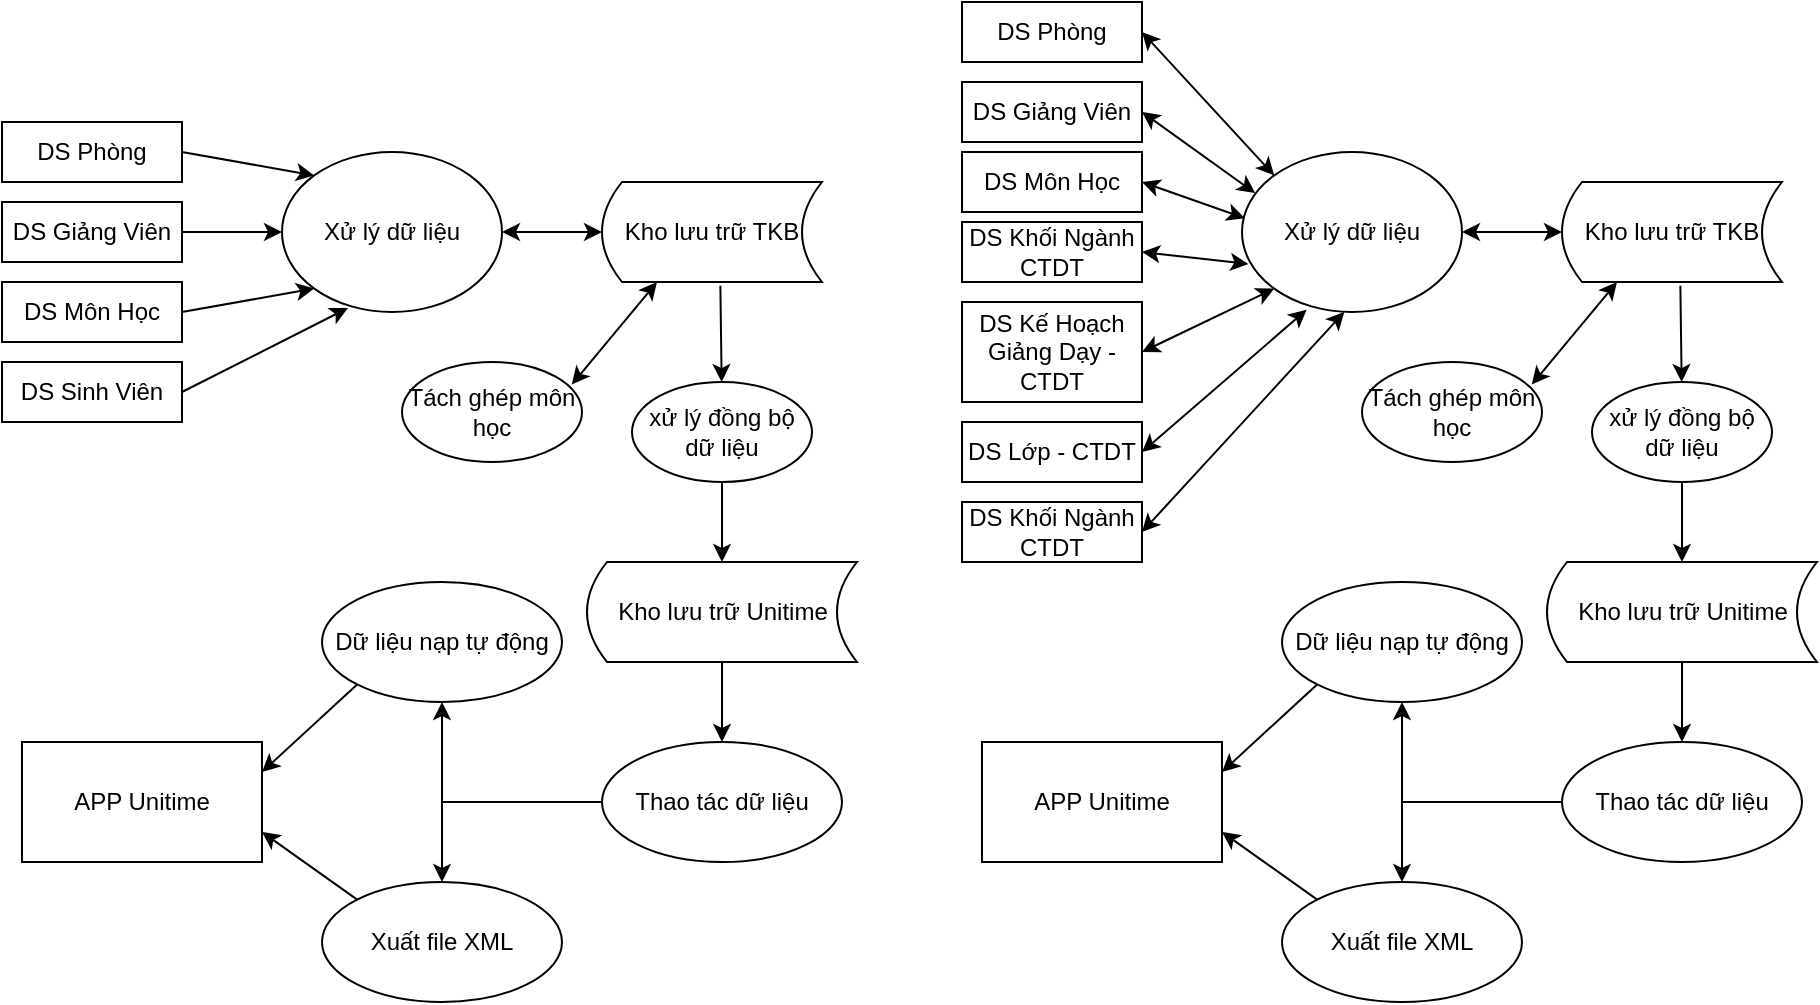 <mxfile version="16.5.6" type="device" pages="8"><diagram id="4AViyVWy3UAclWwu0Gy0" name="Page-1"><mxGraphModel dx="1422" dy="737" grid="1" gridSize="10" guides="1" tooltips="1" connect="1" arrows="1" fold="1" page="1" pageScale="1" pageWidth="850" pageHeight="1100" math="0" shadow="0"><root><mxCell id="0"/><mxCell id="1" parent="0"/><mxCell id="pzfps01z-2oMg9Hcjzgl-1" value="DS Phòng" style="rounded=0;whiteSpace=wrap;html=1;" parent="1" vertex="1"><mxGeometry x="322" y="157" width="90" height="30" as="geometry"/></mxCell><mxCell id="pzfps01z-2oMg9Hcjzgl-2" value="DS Giảng Viên" style="rounded=0;whiteSpace=wrap;html=1;" parent="1" vertex="1"><mxGeometry x="322" y="197" width="90" height="30" as="geometry"/></mxCell><mxCell id="pzfps01z-2oMg9Hcjzgl-3" value="" style="endArrow=classic;startArrow=classic;html=1;rounded=0;entryX=0;entryY=0.5;entryDx=0;entryDy=0;exitX=1;exitY=0.5;exitDx=0;exitDy=0;" parent="1" source="pzfps01z-2oMg9Hcjzgl-6" target="pzfps01z-2oMg9Hcjzgl-12" edge="1"><mxGeometry width="50" height="50" relative="1" as="geometry"><mxPoint x="562" y="212" as="sourcePoint"/><mxPoint x="622" y="212" as="targetPoint"/></mxGeometry></mxCell><mxCell id="pzfps01z-2oMg9Hcjzgl-4" value="" style="endArrow=classic;startArrow=classic;html=1;rounded=0;exitX=0.943;exitY=0.226;exitDx=0;exitDy=0;entryX=0.25;entryY=1;entryDx=0;entryDy=0;exitPerimeter=0;" parent="1" source="pzfps01z-2oMg9Hcjzgl-7" target="pzfps01z-2oMg9Hcjzgl-12" edge="1"><mxGeometry width="50" height="50" relative="1" as="geometry"><mxPoint x="591.749" y="277.251" as="sourcePoint"/><mxPoint x="652" y="242" as="targetPoint"/></mxGeometry></mxCell><mxCell id="pzfps01z-2oMg9Hcjzgl-5" value="xử lý đồng bộ dữ liệu" style="ellipse;whiteSpace=wrap;html=1;" parent="1" vertex="1"><mxGeometry x="637" y="287" width="90" height="50" as="geometry"/></mxCell><mxCell id="pzfps01z-2oMg9Hcjzgl-6" value="Xử lý dữ liệu" style="ellipse;whiteSpace=wrap;html=1;" parent="1" vertex="1"><mxGeometry x="462" y="172" width="110" height="80" as="geometry"/></mxCell><mxCell id="pzfps01z-2oMg9Hcjzgl-7" value="Tách ghép môn học" style="ellipse;whiteSpace=wrap;html=1;" parent="1" vertex="1"><mxGeometry x="522" y="277" width="90" height="50" as="geometry"/></mxCell><mxCell id="pzfps01z-2oMg9Hcjzgl-8" value="" style="endArrow=classic;html=1;rounded=0;exitX=0.538;exitY=1.037;exitDx=0;exitDy=0;exitPerimeter=0;" parent="1" source="pzfps01z-2oMg9Hcjzgl-12" target="pzfps01z-2oMg9Hcjzgl-5" edge="1"><mxGeometry width="50" height="50" relative="1" as="geometry"><mxPoint x="682" y="242" as="sourcePoint"/><mxPoint x="612" y="337" as="targetPoint"/></mxGeometry></mxCell><mxCell id="pzfps01z-2oMg9Hcjzgl-9" value="" style="endArrow=classic;html=1;rounded=0;exitX=0.5;exitY=1;exitDx=0;exitDy=0;entryX=0.5;entryY=0;entryDx=0;entryDy=0;" parent="1" source="pzfps01z-2oMg9Hcjzgl-5" target="pzfps01z-2oMg9Hcjzgl-14" edge="1"><mxGeometry width="50" height="50" relative="1" as="geometry"><mxPoint x="562" y="387" as="sourcePoint"/><mxPoint x="682" y="377" as="targetPoint"/></mxGeometry></mxCell><mxCell id="pzfps01z-2oMg9Hcjzgl-10" value="DS Môn Học" style="rounded=0;whiteSpace=wrap;html=1;" parent="1" vertex="1"><mxGeometry x="322" y="237" width="90" height="30" as="geometry"/></mxCell><mxCell id="pzfps01z-2oMg9Hcjzgl-11" value="DS Sinh Viên" style="rounded=0;whiteSpace=wrap;html=1;" parent="1" vertex="1"><mxGeometry x="322" y="277" width="90" height="30" as="geometry"/></mxCell><mxCell id="pzfps01z-2oMg9Hcjzgl-12" value="Kho lưu trữ TKB" style="shape=dataStorage;whiteSpace=wrap;html=1;fixedSize=1;size=10;" parent="1" vertex="1"><mxGeometry x="622" y="187" width="110" height="50" as="geometry"/></mxCell><mxCell id="pzfps01z-2oMg9Hcjzgl-13" value="" style="edgeStyle=orthogonalEdgeStyle;rounded=0;orthogonalLoop=1;jettySize=auto;html=1;" parent="1" source="pzfps01z-2oMg9Hcjzgl-14" target="pzfps01z-2oMg9Hcjzgl-18" edge="1"><mxGeometry relative="1" as="geometry"/></mxCell><mxCell id="pzfps01z-2oMg9Hcjzgl-14" value="Kho lưu trữ Unitime" style="shape=dataStorage;whiteSpace=wrap;html=1;fixedSize=1;size=10;" parent="1" vertex="1"><mxGeometry x="614.5" y="377" width="135" height="50" as="geometry"/></mxCell><mxCell id="pzfps01z-2oMg9Hcjzgl-15" value="APP Unitime" style="rounded=0;whiteSpace=wrap;html=1;" parent="1" vertex="1"><mxGeometry x="332" y="467" width="120" height="60" as="geometry"/></mxCell><mxCell id="pzfps01z-2oMg9Hcjzgl-16" value="" style="edgeStyle=orthogonalEdgeStyle;rounded=0;orthogonalLoop=1;jettySize=auto;html=1;" parent="1" source="pzfps01z-2oMg9Hcjzgl-18" target="pzfps01z-2oMg9Hcjzgl-19" edge="1"><mxGeometry relative="1" as="geometry"/></mxCell><mxCell id="pzfps01z-2oMg9Hcjzgl-17" value="" style="edgeStyle=orthogonalEdgeStyle;rounded=0;orthogonalLoop=1;jettySize=auto;html=1;" parent="1" source="pzfps01z-2oMg9Hcjzgl-18" target="pzfps01z-2oMg9Hcjzgl-20" edge="1"><mxGeometry relative="1" as="geometry"/></mxCell><mxCell id="pzfps01z-2oMg9Hcjzgl-18" value="Thao tác dữ liệu" style="ellipse;whiteSpace=wrap;html=1;" parent="1" vertex="1"><mxGeometry x="622" y="467" width="120" height="60" as="geometry"/></mxCell><mxCell id="pzfps01z-2oMg9Hcjzgl-19" value="Dữ liệu nạp tự động" style="ellipse;whiteSpace=wrap;html=1;" parent="1" vertex="1"><mxGeometry x="482" y="387" width="120" height="60" as="geometry"/></mxCell><mxCell id="pzfps01z-2oMg9Hcjzgl-20" value="Xuất file XML" style="ellipse;whiteSpace=wrap;html=1;" parent="1" vertex="1"><mxGeometry x="482" y="537" width="120" height="60" as="geometry"/></mxCell><mxCell id="pzfps01z-2oMg9Hcjzgl-21" value="" style="endArrow=classic;html=1;rounded=0;entryX=1;entryY=0.25;entryDx=0;entryDy=0;exitX=0;exitY=1;exitDx=0;exitDy=0;" parent="1" source="pzfps01z-2oMg9Hcjzgl-19" target="pzfps01z-2oMg9Hcjzgl-15" edge="1"><mxGeometry width="50" height="50" relative="1" as="geometry"><mxPoint x="562" y="527" as="sourcePoint"/><mxPoint x="612" y="477" as="targetPoint"/></mxGeometry></mxCell><mxCell id="pzfps01z-2oMg9Hcjzgl-22" value="" style="endArrow=classic;html=1;rounded=0;exitX=0;exitY=0;exitDx=0;exitDy=0;entryX=1;entryY=0.75;entryDx=0;entryDy=0;" parent="1" source="pzfps01z-2oMg9Hcjzgl-20" target="pzfps01z-2oMg9Hcjzgl-15" edge="1"><mxGeometry width="50" height="50" relative="1" as="geometry"><mxPoint x="562" y="287" as="sourcePoint"/><mxPoint x="612" y="237" as="targetPoint"/></mxGeometry></mxCell><mxCell id="pzfps01z-2oMg9Hcjzgl-23" value="DS Phòng" style="rounded=0;whiteSpace=wrap;html=1;" parent="1" vertex="1"><mxGeometry x="802" y="97" width="90" height="30" as="geometry"/></mxCell><mxCell id="pzfps01z-2oMg9Hcjzgl-24" value="DS Giảng Viên" style="rounded=0;whiteSpace=wrap;html=1;" parent="1" vertex="1"><mxGeometry x="802" y="137" width="90" height="30" as="geometry"/></mxCell><mxCell id="pzfps01z-2oMg9Hcjzgl-25" value="" style="endArrow=classic;startArrow=classic;html=1;rounded=0;exitX=1;exitY=0.5;exitDx=0;exitDy=0;entryX=0;entryY=0;entryDx=0;entryDy=0;" parent="1" source="pzfps01z-2oMg9Hcjzgl-23" target="pzfps01z-2oMg9Hcjzgl-30" edge="1"><mxGeometry width="50" height="50" relative="1" as="geometry"><mxPoint x="942" y="347" as="sourcePoint"/><mxPoint x="948.109" y="173.109" as="targetPoint"/></mxGeometry></mxCell><mxCell id="pzfps01z-2oMg9Hcjzgl-26" value="" style="endArrow=classic;startArrow=classic;html=1;rounded=0;exitX=1;exitY=0.5;exitDx=0;exitDy=0;entryX=0.06;entryY=0.257;entryDx=0;entryDy=0;entryPerimeter=0;" parent="1" source="pzfps01z-2oMg9Hcjzgl-24" target="pzfps01z-2oMg9Hcjzgl-30" edge="1"><mxGeometry width="50" height="50" relative="1" as="geometry"><mxPoint x="902" y="182" as="sourcePoint"/><mxPoint x="932" y="212" as="targetPoint"/></mxGeometry></mxCell><mxCell id="pzfps01z-2oMg9Hcjzgl-27" value="" style="endArrow=classic;startArrow=classic;html=1;rounded=0;entryX=0;entryY=0.5;entryDx=0;entryDy=0;exitX=1;exitY=0.5;exitDx=0;exitDy=0;" parent="1" source="pzfps01z-2oMg9Hcjzgl-30" target="pzfps01z-2oMg9Hcjzgl-37" edge="1"><mxGeometry width="50" height="50" relative="1" as="geometry"><mxPoint x="1042" y="212" as="sourcePoint"/><mxPoint x="1102" y="212" as="targetPoint"/></mxGeometry></mxCell><mxCell id="pzfps01z-2oMg9Hcjzgl-28" value="" style="endArrow=classic;startArrow=classic;html=1;rounded=0;exitX=0.943;exitY=0.226;exitDx=0;exitDy=0;entryX=0.25;entryY=1;entryDx=0;entryDy=0;exitPerimeter=0;" parent="1" source="pzfps01z-2oMg9Hcjzgl-31" target="pzfps01z-2oMg9Hcjzgl-37" edge="1"><mxGeometry width="50" height="50" relative="1" as="geometry"><mxPoint x="1071.749" y="277.251" as="sourcePoint"/><mxPoint x="1132" y="242" as="targetPoint"/></mxGeometry></mxCell><mxCell id="pzfps01z-2oMg9Hcjzgl-29" value="xử lý đồng bộ dữ liệu" style="ellipse;whiteSpace=wrap;html=1;" parent="1" vertex="1"><mxGeometry x="1117" y="287" width="90" height="50" as="geometry"/></mxCell><mxCell id="pzfps01z-2oMg9Hcjzgl-30" value="Xử lý dữ liệu" style="ellipse;whiteSpace=wrap;html=1;" parent="1" vertex="1"><mxGeometry x="942" y="172" width="110" height="80" as="geometry"/></mxCell><mxCell id="pzfps01z-2oMg9Hcjzgl-31" value="Tách ghép môn học" style="ellipse;whiteSpace=wrap;html=1;" parent="1" vertex="1"><mxGeometry x="1002" y="277" width="90" height="50" as="geometry"/></mxCell><mxCell id="pzfps01z-2oMg9Hcjzgl-32" value="" style="endArrow=classic;html=1;rounded=0;exitX=0.538;exitY=1.037;exitDx=0;exitDy=0;exitPerimeter=0;" parent="1" source="pzfps01z-2oMg9Hcjzgl-37" target="pzfps01z-2oMg9Hcjzgl-29" edge="1"><mxGeometry width="50" height="50" relative="1" as="geometry"><mxPoint x="1162" y="242" as="sourcePoint"/><mxPoint x="1092" y="337" as="targetPoint"/></mxGeometry></mxCell><mxCell id="pzfps01z-2oMg9Hcjzgl-33" value="" style="endArrow=classic;html=1;rounded=0;exitX=0.5;exitY=1;exitDx=0;exitDy=0;entryX=0.5;entryY=0;entryDx=0;entryDy=0;" parent="1" source="pzfps01z-2oMg9Hcjzgl-29" target="pzfps01z-2oMg9Hcjzgl-39" edge="1"><mxGeometry width="50" height="50" relative="1" as="geometry"><mxPoint x="1042" y="387" as="sourcePoint"/><mxPoint x="1162" y="377" as="targetPoint"/></mxGeometry></mxCell><mxCell id="pzfps01z-2oMg9Hcjzgl-34" value="DS Môn Học" style="rounded=0;whiteSpace=wrap;html=1;" parent="1" vertex="1"><mxGeometry x="802" y="172" width="90" height="30" as="geometry"/></mxCell><mxCell id="pzfps01z-2oMg9Hcjzgl-35" value="" style="endArrow=classic;startArrow=classic;html=1;rounded=0;exitX=1;exitY=0.5;exitDx=0;exitDy=0;entryX=0.013;entryY=0.414;entryDx=0;entryDy=0;entryPerimeter=0;" parent="1" source="pzfps01z-2oMg9Hcjzgl-34" target="pzfps01z-2oMg9Hcjzgl-30" edge="1"><mxGeometry width="50" height="50" relative="1" as="geometry"><mxPoint x="902" y="262" as="sourcePoint"/><mxPoint x="968.16" y="250.321" as="targetPoint"/></mxGeometry></mxCell><mxCell id="pzfps01z-2oMg9Hcjzgl-36" value="" style="endArrow=classic;startArrow=classic;html=1;rounded=0;exitX=1;exitY=0.5;exitDx=0;exitDy=0;entryX=0;entryY=1;entryDx=0;entryDy=0;" parent="1" source="pzfps01z-2oMg9Hcjzgl-49" target="pzfps01z-2oMg9Hcjzgl-30" edge="1"><mxGeometry width="50" height="50" relative="1" as="geometry"><mxPoint x="892" y="292" as="sourcePoint"/><mxPoint x="982" y="257" as="targetPoint"/></mxGeometry></mxCell><mxCell id="pzfps01z-2oMg9Hcjzgl-37" value="Kho lưu trữ TKB" style="shape=dataStorage;whiteSpace=wrap;html=1;fixedSize=1;size=10;" parent="1" vertex="1"><mxGeometry x="1102" y="187" width="110" height="50" as="geometry"/></mxCell><mxCell id="pzfps01z-2oMg9Hcjzgl-38" value="" style="edgeStyle=orthogonalEdgeStyle;rounded=0;orthogonalLoop=1;jettySize=auto;html=1;" parent="1" source="pzfps01z-2oMg9Hcjzgl-39" target="pzfps01z-2oMg9Hcjzgl-43" edge="1"><mxGeometry relative="1" as="geometry"/></mxCell><mxCell id="pzfps01z-2oMg9Hcjzgl-39" value="Kho lưu trữ Unitime" style="shape=dataStorage;whiteSpace=wrap;html=1;fixedSize=1;size=10;" parent="1" vertex="1"><mxGeometry x="1094.5" y="377" width="135" height="50" as="geometry"/></mxCell><mxCell id="pzfps01z-2oMg9Hcjzgl-40" value="APP Unitime" style="rounded=0;whiteSpace=wrap;html=1;" parent="1" vertex="1"><mxGeometry x="812" y="467" width="120" height="60" as="geometry"/></mxCell><mxCell id="pzfps01z-2oMg9Hcjzgl-41" value="" style="edgeStyle=orthogonalEdgeStyle;rounded=0;orthogonalLoop=1;jettySize=auto;html=1;" parent="1" source="pzfps01z-2oMg9Hcjzgl-43" target="pzfps01z-2oMg9Hcjzgl-44" edge="1"><mxGeometry relative="1" as="geometry"/></mxCell><mxCell id="pzfps01z-2oMg9Hcjzgl-42" value="" style="edgeStyle=orthogonalEdgeStyle;rounded=0;orthogonalLoop=1;jettySize=auto;html=1;" parent="1" source="pzfps01z-2oMg9Hcjzgl-43" target="pzfps01z-2oMg9Hcjzgl-45" edge="1"><mxGeometry relative="1" as="geometry"/></mxCell><mxCell id="pzfps01z-2oMg9Hcjzgl-43" value="Thao tác dữ liệu" style="ellipse;whiteSpace=wrap;html=1;" parent="1" vertex="1"><mxGeometry x="1102" y="467" width="120" height="60" as="geometry"/></mxCell><mxCell id="pzfps01z-2oMg9Hcjzgl-44" value="Dữ liệu nạp tự động" style="ellipse;whiteSpace=wrap;html=1;" parent="1" vertex="1"><mxGeometry x="962" y="387" width="120" height="60" as="geometry"/></mxCell><mxCell id="pzfps01z-2oMg9Hcjzgl-45" value="Xuất file XML" style="ellipse;whiteSpace=wrap;html=1;" parent="1" vertex="1"><mxGeometry x="962" y="537" width="120" height="60" as="geometry"/></mxCell><mxCell id="pzfps01z-2oMg9Hcjzgl-46" value="" style="endArrow=classic;html=1;rounded=0;entryX=1;entryY=0.25;entryDx=0;entryDy=0;exitX=0;exitY=1;exitDx=0;exitDy=0;" parent="1" source="pzfps01z-2oMg9Hcjzgl-44" target="pzfps01z-2oMg9Hcjzgl-40" edge="1"><mxGeometry width="50" height="50" relative="1" as="geometry"><mxPoint x="1042" y="527" as="sourcePoint"/><mxPoint x="1092" y="477" as="targetPoint"/></mxGeometry></mxCell><mxCell id="pzfps01z-2oMg9Hcjzgl-47" value="" style="endArrow=classic;html=1;rounded=0;exitX=0;exitY=0;exitDx=0;exitDy=0;entryX=1;entryY=0.75;entryDx=0;entryDy=0;" parent="1" source="pzfps01z-2oMg9Hcjzgl-45" target="pzfps01z-2oMg9Hcjzgl-40" edge="1"><mxGeometry width="50" height="50" relative="1" as="geometry"><mxPoint x="1042" y="287" as="sourcePoint"/><mxPoint x="1092" y="237" as="targetPoint"/></mxGeometry></mxCell><mxCell id="pzfps01z-2oMg9Hcjzgl-48" value="DS Khối Ngành CTDT" style="rounded=0;whiteSpace=wrap;html=1;" parent="1" vertex="1"><mxGeometry x="802" y="207" width="90" height="30" as="geometry"/></mxCell><mxCell id="pzfps01z-2oMg9Hcjzgl-49" value="DS Kế Hoạch Giảng Dạy - CTDT" style="rounded=0;whiteSpace=wrap;html=1;" parent="1" vertex="1"><mxGeometry x="802" y="247" width="90" height="50" as="geometry"/></mxCell><mxCell id="pzfps01z-2oMg9Hcjzgl-50" value="DS Lớp - CTDT" style="rounded=0;whiteSpace=wrap;html=1;" parent="1" vertex="1"><mxGeometry x="802" y="307" width="90" height="30" as="geometry"/></mxCell><mxCell id="pzfps01z-2oMg9Hcjzgl-51" value="DS Khối Ngành CTDT" style="rounded=0;whiteSpace=wrap;html=1;" parent="1" vertex="1"><mxGeometry x="802" y="347" width="90" height="30" as="geometry"/></mxCell><mxCell id="pzfps01z-2oMg9Hcjzgl-52" value="" style="endArrow=classic;startArrow=classic;html=1;rounded=0;exitX=1;exitY=0.5;exitDx=0;exitDy=0;entryX=0.029;entryY=0.7;entryDx=0;entryDy=0;entryPerimeter=0;" parent="1" source="pzfps01z-2oMg9Hcjzgl-48" target="pzfps01z-2oMg9Hcjzgl-30" edge="1"><mxGeometry width="50" height="50" relative="1" as="geometry"><mxPoint x="902" y="302" as="sourcePoint"/><mxPoint x="968.16" y="250.321" as="targetPoint"/></mxGeometry></mxCell><mxCell id="pzfps01z-2oMg9Hcjzgl-53" value="" style="endArrow=classic;startArrow=classic;html=1;rounded=0;exitX=1;exitY=0.5;exitDx=0;exitDy=0;entryX=0.294;entryY=0.986;entryDx=0;entryDy=0;entryPerimeter=0;" parent="1" source="pzfps01z-2oMg9Hcjzgl-50" target="pzfps01z-2oMg9Hcjzgl-30" edge="1"><mxGeometry width="50" height="50" relative="1" as="geometry"><mxPoint x="902" y="247" as="sourcePoint"/><mxPoint x="955.19" y="238" as="targetPoint"/></mxGeometry></mxCell><mxCell id="pzfps01z-2oMg9Hcjzgl-54" value="" style="endArrow=classic;startArrow=classic;html=1;rounded=0;exitX=0.465;exitY=1;exitDx=0;exitDy=0;entryX=1;entryY=0.5;entryDx=0;entryDy=0;exitPerimeter=0;" parent="1" source="pzfps01z-2oMg9Hcjzgl-30" target="pzfps01z-2oMg9Hcjzgl-51" edge="1"><mxGeometry width="50" height="50" relative="1" as="geometry"><mxPoint x="912" y="257" as="sourcePoint"/><mxPoint x="965.19" y="248" as="targetPoint"/></mxGeometry></mxCell><mxCell id="pzfps01z-2oMg9Hcjzgl-55" value="" style="endArrow=classic;html=1;rounded=0;entryX=0;entryY=0;entryDx=0;entryDy=0;exitX=1;exitY=0.5;exitDx=0;exitDy=0;" parent="1" source="pzfps01z-2oMg9Hcjzgl-1" target="pzfps01z-2oMg9Hcjzgl-6" edge="1"><mxGeometry width="50" height="50" relative="1" as="geometry"><mxPoint x="1102" y="287" as="sourcePoint"/><mxPoint x="1152" y="237" as="targetPoint"/></mxGeometry></mxCell><mxCell id="pzfps01z-2oMg9Hcjzgl-56" value="" style="endArrow=classic;html=1;rounded=0;entryX=0;entryY=0.5;entryDx=0;entryDy=0;exitX=1;exitY=0.5;exitDx=0;exitDy=0;" parent="1" source="pzfps01z-2oMg9Hcjzgl-2" target="pzfps01z-2oMg9Hcjzgl-6" edge="1"><mxGeometry width="50" height="50" relative="1" as="geometry"><mxPoint x="1102" y="287" as="sourcePoint"/><mxPoint x="1152" y="237" as="targetPoint"/></mxGeometry></mxCell><mxCell id="pzfps01z-2oMg9Hcjzgl-57" value="" style="endArrow=classic;html=1;rounded=0;entryX=0;entryY=1;entryDx=0;entryDy=0;exitX=1;exitY=0.5;exitDx=0;exitDy=0;" parent="1" source="pzfps01z-2oMg9Hcjzgl-10" target="pzfps01z-2oMg9Hcjzgl-6" edge="1"><mxGeometry width="50" height="50" relative="1" as="geometry"><mxPoint x="1102" y="287" as="sourcePoint"/><mxPoint x="1152" y="237" as="targetPoint"/></mxGeometry></mxCell><mxCell id="pzfps01z-2oMg9Hcjzgl-58" value="" style="endArrow=classic;html=1;rounded=0;entryX=0.3;entryY=0.975;entryDx=0;entryDy=0;entryPerimeter=0;exitX=1;exitY=0.5;exitDx=0;exitDy=0;" parent="1" source="pzfps01z-2oMg9Hcjzgl-11" target="pzfps01z-2oMg9Hcjzgl-6" edge="1"><mxGeometry width="50" height="50" relative="1" as="geometry"><mxPoint x="1102" y="287" as="sourcePoint"/><mxPoint x="1152" y="237" as="targetPoint"/></mxGeometry></mxCell></root></mxGraphModel></diagram><diagram name="Activity" id="Xr6LedKczT8ZVJe-qXFK"><mxGraphModel dx="1422" dy="737" grid="1" gridSize="10" guides="1" tooltips="1" connect="1" arrows="1" fold="1" page="1" pageScale="1" pageWidth="850" pageHeight="1100" math="0" shadow="0"><root><mxCell id="1m4OF9OvxA4xbI6Vsb3T-0"/><mxCell id="1m4OF9OvxA4xbI6Vsb3T-1" parent="1m4OF9OvxA4xbI6Vsb3T-0"/><mxCell id="GquQgOsEZAimSPx9UxEw-13" value="Quy Trình xêp TKB cho 1 HK" style="swimlane;childLayout=stackLayout;resizeParent=1;resizeParentMax=0;startSize=20;horizontal=0;horizontalStack=1;fillColor=#FFFFFF;strokeColor=#FFFFFF;" parent="1m4OF9OvxA4xbI6Vsb3T-1" vertex="1"><mxGeometry x="80" y="20" width="580" height="1040" as="geometry"/></mxCell><mxCell id="GquQgOsEZAimSPx9UxEw-14" value="Phòng Đào Tạo" style="swimlane;startSize=20;fillColor=#FFFFFF;" parent="GquQgOsEZAimSPx9UxEw-13" vertex="1"><mxGeometry x="20" width="240" height="1040" as="geometry"/></mxCell><mxCell id="GquQgOsEZAimSPx9UxEw-1" value="" style="ellipse;whiteSpace=wrap;html=1;aspect=fixed;fillColor=#000000;" parent="GquQgOsEZAimSPx9UxEw-14" vertex="1"><mxGeometry x="100" y="60" width="30" height="30" as="geometry"/></mxCell><mxCell id="GquQgOsEZAimSPx9UxEw-2" value="Mở đăng ký môn học" style="rounded=1;whiteSpace=wrap;html=1;fillColor=#FFFFFF;arcSize=50;" parent="GquQgOsEZAimSPx9UxEw-14" vertex="1"><mxGeometry x="55" y="120" width="120" height="60" as="geometry"/></mxCell><mxCell id="GquQgOsEZAimSPx9UxEw-3" value="" style="endArrow=classic;html=1;rounded=0;exitX=0.5;exitY=1;exitDx=0;exitDy=0;" parent="GquQgOsEZAimSPx9UxEw-14" source="GquQgOsEZAimSPx9UxEw-1" target="GquQgOsEZAimSPx9UxEw-2" edge="1"><mxGeometry width="50" height="50" relative="1" as="geometry"><mxPoint x="485" y="300" as="sourcePoint"/><mxPoint x="535" y="250" as="targetPoint"/></mxGeometry></mxCell><mxCell id="GquQgOsEZAimSPx9UxEw-22" value="Lấy số lượng sinh viên đk môn tự chọn" style="ellipse;whiteSpace=wrap;html=1;rounded=1;fillColor=#FFFFFF;arcSize=50;" parent="GquQgOsEZAimSPx9UxEw-14" vertex="1"><mxGeometry x="65" y="200" width="120" height="60" as="geometry"/></mxCell><mxCell id="GquQgOsEZAimSPx9UxEw-26" value="Thống kê Môn học được mở" style="ellipse;whiteSpace=wrap;html=1;rounded=1;fillColor=#FFFFFF;arcSize=50;" parent="GquQgOsEZAimSPx9UxEw-14" vertex="1"><mxGeometry x="60" y="300" width="120" height="60" as="geometry"/></mxCell><mxCell id="GquQgOsEZAimSPx9UxEw-28" value="Mở hiệu chỉnh môn học" style="ellipse;whiteSpace=wrap;html=1;rounded=1;fillColor=#FFFFFF;arcSize=50;" parent="GquQgOsEZAimSPx9UxEw-14" vertex="1"><mxGeometry x="60" y="410" width="120" height="60" as="geometry"/></mxCell><mxCell id="GquQgOsEZAimSPx9UxEw-29" value="" style="edgeStyle=orthogonalEdgeStyle;rounded=0;orthogonalLoop=1;jettySize=auto;html=1;" parent="GquQgOsEZAimSPx9UxEw-14" source="GquQgOsEZAimSPx9UxEw-26" target="GquQgOsEZAimSPx9UxEw-28" edge="1"><mxGeometry relative="1" as="geometry"/></mxCell><mxCell id="GquQgOsEZAimSPx9UxEw-36" value="Tạo dữ liệu xếp" style="ellipse;whiteSpace=wrap;html=1;rounded=1;fillColor=#FFFFFF;arcSize=50;" parent="GquQgOsEZAimSPx9UxEw-14" vertex="1"><mxGeometry x="55" y="480" width="120" height="60" as="geometry"/></mxCell><mxCell id="GquQgOsEZAimSPx9UxEw-42" value="Xếp TKB" style="ellipse;whiteSpace=wrap;html=1;fillColor=#FFFFFF;" parent="GquQgOsEZAimSPx9UxEw-14" vertex="1"><mxGeometry x="55" y="570" width="120" height="80" as="geometry"/></mxCell><mxCell id="GquQgOsEZAimSPx9UxEw-44" value="Kết qủa xếp" style="ellipse;whiteSpace=wrap;html=1;fillColor=#FFFFFF;" parent="GquQgOsEZAimSPx9UxEw-14" vertex="1"><mxGeometry x="55" y="680" width="120" height="80" as="geometry"/></mxCell><mxCell id="GquQgOsEZAimSPx9UxEw-45" value="" style="edgeStyle=orthogonalEdgeStyle;rounded=0;orthogonalLoop=1;jettySize=auto;html=1;" parent="GquQgOsEZAimSPx9UxEw-14" source="GquQgOsEZAimSPx9UxEw-42" target="GquQgOsEZAimSPx9UxEw-44" edge="1"><mxGeometry relative="1" as="geometry"/></mxCell><mxCell id="GquQgOsEZAimSPx9UxEw-46" value="" style="endArrow=classic;html=1;rounded=0;entryX=0.5;entryY=0;entryDx=0;entryDy=0;exitX=0.5;exitY=1;exitDx=0;exitDy=0;" parent="GquQgOsEZAimSPx9UxEw-14" source="GquQgOsEZAimSPx9UxEw-36" target="GquQgOsEZAimSPx9UxEw-42" edge="1"><mxGeometry width="50" height="50" relative="1" as="geometry"><mxPoint x="210" y="830" as="sourcePoint"/><mxPoint x="260" y="780" as="targetPoint"/></mxGeometry></mxCell><mxCell id="GquQgOsEZAimSPx9UxEw-47" value="" style="rhombus;whiteSpace=wrap;html=1;fillColor=#FFFFFF;" parent="GquQgOsEZAimSPx9UxEw-14" vertex="1"><mxGeometry x="75" y="800" width="80" height="80" as="geometry"/></mxCell><mxCell id="GquQgOsEZAimSPx9UxEw-48" value="" style="edgeStyle=orthogonalEdgeStyle;rounded=0;orthogonalLoop=1;jettySize=auto;html=1;" parent="GquQgOsEZAimSPx9UxEw-14" source="GquQgOsEZAimSPx9UxEw-44" target="GquQgOsEZAimSPx9UxEw-47" edge="1"><mxGeometry relative="1" as="geometry"/></mxCell><mxCell id="GquQgOsEZAimSPx9UxEw-15" value="Sinh Viên" style="swimlane;startSize=20;fillColor=#FFFFFF;" parent="GquQgOsEZAimSPx9UxEw-13" vertex="1"><mxGeometry x="260" width="180" height="1040" as="geometry"/></mxCell><mxCell id="GquQgOsEZAimSPx9UxEw-18" value="Đăng Ký Môn Học lần 1" style="ellipse;whiteSpace=wrap;html=1;rounded=1;fillColor=#FFFFFF;arcSize=50;" parent="GquQgOsEZAimSPx9UxEw-15" vertex="1"><mxGeometry x="20" y="120" width="120" height="60" as="geometry"/></mxCell><mxCell id="GquQgOsEZAimSPx9UxEw-30" value="Đăng ký môn học lần 2" style="ellipse;whiteSpace=wrap;html=1;rounded=1;fillColor=#FFFFFF;arcSize=50;" parent="GquQgOsEZAimSPx9UxEw-15" vertex="1"><mxGeometry x="20" y="410" width="120" height="60" as="geometry"/></mxCell><mxCell id="GquQgOsEZAimSPx9UxEw-49" value="Hiển thị kết quả" style="ellipse;whiteSpace=wrap;html=1;fillColor=#FFFFFF;" parent="GquQgOsEZAimSPx9UxEw-15" vertex="1"><mxGeometry x="40" y="870" width="120" height="60" as="geometry"/></mxCell><mxCell id="GquQgOsEZAimSPx9UxEw-57" value="" style="ellipse;whiteSpace=wrap;html=1;aspect=fixed;strokeColor=#000000;fillColor=#FFFFFF;" parent="GquQgOsEZAimSPx9UxEw-15" vertex="1"><mxGeometry x="65" y="960" width="70" height="70" as="geometry"/></mxCell><mxCell id="GquQgOsEZAimSPx9UxEw-58" value="" style="ellipse;whiteSpace=wrap;html=1;aspect=fixed;strokeColor=#FFFFFF;fillColor=#0D0D0D;" parent="GquQgOsEZAimSPx9UxEw-15" vertex="1"><mxGeometry x="75" y="970" width="50" height="50" as="geometry"/></mxCell><mxCell id="GquQgOsEZAimSPx9UxEw-59" value="" style="endArrow=classic;html=1;rounded=0;entryX=0.5;entryY=0;entryDx=0;entryDy=0;exitX=0.5;exitY=1;exitDx=0;exitDy=0;" parent="GquQgOsEZAimSPx9UxEw-15" source="GquQgOsEZAimSPx9UxEw-49" target="GquQgOsEZAimSPx9UxEw-57" edge="1"><mxGeometry width="50" height="50" relative="1" as="geometry"><mxPoint x="-90" y="1160" as="sourcePoint"/><mxPoint x="-40" y="1110" as="targetPoint"/></mxGeometry></mxCell><mxCell id="GquQgOsEZAimSPx9UxEw-16" value="Khoa" style="swimlane;startSize=20;fillColor=#FFFFFF;" parent="GquQgOsEZAimSPx9UxEw-13" vertex="1"><mxGeometry x="440" width="140" height="1040" as="geometry"/></mxCell><mxCell id="GquQgOsEZAimSPx9UxEw-24" value="Lấy ý kiến mở môn học tự chọn" style="ellipse;whiteSpace=wrap;html=1;rounded=1;fillColor=#FFFFFF;arcSize=50;" parent="GquQgOsEZAimSPx9UxEw-16" vertex="1"><mxGeometry x="10" y="280" width="120" height="60" as="geometry"/></mxCell><mxCell id="GquQgOsEZAimSPx9UxEw-52" value="Hỏi ý kiến quyết định bỏ môn" style="ellipse;whiteSpace=wrap;html=1;fillColor=#FFFFFF;" parent="GquQgOsEZAimSPx9UxEw-16" vertex="1"><mxGeometry x="20" y="810" width="120" height="60" as="geometry"/></mxCell><mxCell id="GquQgOsEZAimSPx9UxEw-19" value="" style="edgeStyle=orthogonalEdgeStyle;rounded=0;orthogonalLoop=1;jettySize=auto;html=1;" parent="GquQgOsEZAimSPx9UxEw-13" source="GquQgOsEZAimSPx9UxEw-2" target="GquQgOsEZAimSPx9UxEw-18" edge="1"><mxGeometry relative="1" as="geometry"/></mxCell><mxCell id="GquQgOsEZAimSPx9UxEw-23" value="" style="edgeStyle=orthogonalEdgeStyle;rounded=0;orthogonalLoop=1;jettySize=auto;html=1;" parent="GquQgOsEZAimSPx9UxEw-13" source="GquQgOsEZAimSPx9UxEw-18" target="GquQgOsEZAimSPx9UxEw-22" edge="1"><mxGeometry relative="1" as="geometry"><Array as="points"><mxPoint x="345" y="230"/></Array></mxGeometry></mxCell><mxCell id="GquQgOsEZAimSPx9UxEw-25" value="" style="edgeStyle=orthogonalEdgeStyle;rounded=0;orthogonalLoop=1;jettySize=auto;html=1;" parent="GquQgOsEZAimSPx9UxEw-13" source="GquQgOsEZAimSPx9UxEw-22" target="GquQgOsEZAimSPx9UxEw-24" edge="1"><mxGeometry relative="1" as="geometry"><Array as="points"><mxPoint x="130" y="290"/></Array></mxGeometry></mxCell><mxCell id="GquQgOsEZAimSPx9UxEw-27" value="" style="edgeStyle=orthogonalEdgeStyle;rounded=0;orthogonalLoop=1;jettySize=auto;html=1;entryX=1;entryY=0.5;entryDx=0;entryDy=0;exitX=0;exitY=1;exitDx=0;exitDy=0;" parent="GquQgOsEZAimSPx9UxEw-13" source="GquQgOsEZAimSPx9UxEw-24" target="GquQgOsEZAimSPx9UxEw-26" edge="1"><mxGeometry relative="1" as="geometry"><Array as="points"><mxPoint x="468" y="330"/></Array><mxPoint x="460" y="330" as="sourcePoint"/></mxGeometry></mxCell><mxCell id="GquQgOsEZAimSPx9UxEw-33" value="" style="edgeStyle=orthogonalEdgeStyle;rounded=0;orthogonalLoop=1;jettySize=auto;html=1;entryX=1;entryY=0;entryDx=0;entryDy=0;" parent="GquQgOsEZAimSPx9UxEw-13" source="GquQgOsEZAimSPx9UxEw-30" target="GquQgOsEZAimSPx9UxEw-36" edge="1"><mxGeometry relative="1" as="geometry"><mxPoint x="210" y="690" as="targetPoint"/><Array as="points"><mxPoint x="340" y="489"/><mxPoint x="183" y="489"/></Array></mxGeometry></mxCell><mxCell id="GquQgOsEZAimSPx9UxEw-31" value="" style="edgeStyle=orthogonalEdgeStyle;rounded=0;orthogonalLoop=1;jettySize=auto;html=1;" parent="GquQgOsEZAimSPx9UxEw-13" source="GquQgOsEZAimSPx9UxEw-28" target="GquQgOsEZAimSPx9UxEw-30" edge="1"><mxGeometry relative="1" as="geometry"/></mxCell><mxCell id="GquQgOsEZAimSPx9UxEw-53" value="" style="edgeStyle=orthogonalEdgeStyle;rounded=0;orthogonalLoop=1;jettySize=auto;html=1;" parent="GquQgOsEZAimSPx9UxEw-13" source="GquQgOsEZAimSPx9UxEw-47" target="GquQgOsEZAimSPx9UxEw-52" edge="1"><mxGeometry relative="1" as="geometry"/></mxCell><mxCell id="GquQgOsEZAimSPx9UxEw-54" value="Có xung đột" style="edgeLabel;html=1;align=center;verticalAlign=middle;resizable=0;points=[];" parent="GquQgOsEZAimSPx9UxEw-53" vertex="1" connectable="0"><mxGeometry x="-0.895" relative="1" as="geometry"><mxPoint as="offset"/></mxGeometry></mxCell><mxCell id="GquQgOsEZAimSPx9UxEw-55" value="" style="endArrow=classic;html=1;rounded=0;exitX=0.5;exitY=0;exitDx=0;exitDy=0;entryX=0.958;entryY=0.667;entryDx=0;entryDy=0;entryPerimeter=0;" parent="GquQgOsEZAimSPx9UxEw-13" source="GquQgOsEZAimSPx9UxEw-52" target="GquQgOsEZAimSPx9UxEw-36" edge="1"><mxGeometry width="50" height="50" relative="1" as="geometry"><mxPoint x="490" y="960" as="sourcePoint"/><mxPoint x="540" y="910" as="targetPoint"/><Array as="points"><mxPoint x="515" y="520"/></Array></mxGeometry></mxCell><mxCell id="GquQgOsEZAimSPx9UxEw-50" value="" style="edgeStyle=orthogonalEdgeStyle;rounded=0;orthogonalLoop=1;jettySize=auto;html=1;exitX=0.5;exitY=1;exitDx=0;exitDy=0;" parent="GquQgOsEZAimSPx9UxEw-13" source="GquQgOsEZAimSPx9UxEw-47" target="GquQgOsEZAimSPx9UxEw-49" edge="1"><mxGeometry relative="1" as="geometry"><Array as="points"><mxPoint x="135" y="900"/></Array></mxGeometry></mxCell><mxCell id="GquQgOsEZAimSPx9UxEw-51" value="Không có xung đột" style="edgeLabel;html=1;align=center;verticalAlign=middle;resizable=0;points=[];" parent="GquQgOsEZAimSPx9UxEw-50" vertex="1" connectable="0"><mxGeometry x="-0.24" y="-1" relative="1" as="geometry"><mxPoint as="offset"/></mxGeometry></mxCell><mxCell id="a4NCIkPU-OQtDRXqNiKf-0" value="Quy trình xếp TKB cho 1 HK" style="swimlane;childLayout=stackLayout;resizeParent=1;resizeParentMax=0;horizontal=1;startSize=20;horizontalStack=0;" parent="1m4OF9OvxA4xbI6Vsb3T-1" vertex="1"><mxGeometry x="800" y="280" width="1120" height="380" as="geometry"/></mxCell><mxCell id="a4NCIkPU-OQtDRXqNiKf-1" value="Phòng đào tạo" style="swimlane;startSize=20;horizontal=0;" parent="a4NCIkPU-OQtDRXqNiKf-0" vertex="1"><mxGeometry y="20" width="1120" height="120" as="geometry"/></mxCell><mxCell id="ya48wuKuW0lvOq0of8Uf-1" value="" style="ellipse;html=1;shape=startState;fillColor=#000000;strokeColor=#ff0000;" parent="a4NCIkPU-OQtDRXqNiKf-1" vertex="1"><mxGeometry x="30" y="40" width="30" height="30" as="geometry"/></mxCell><mxCell id="ya48wuKuW0lvOq0of8Uf-7" value="Mở đăng ký môn học" style="ellipse;whiteSpace=wrap;html=1;" parent="a4NCIkPU-OQtDRXqNiKf-1" vertex="1"><mxGeometry x="80" y="35" width="80" height="38.75" as="geometry"/></mxCell><mxCell id="ya48wuKuW0lvOq0of8Uf-6" value="" style="edgeStyle=orthogonalEdgeStyle;rounded=0;orthogonalLoop=1;jettySize=auto;html=1;entryX=0;entryY=0.5;entryDx=0;entryDy=0;" parent="a4NCIkPU-OQtDRXqNiKf-1" source="ya48wuKuW0lvOq0of8Uf-1" target="ya48wuKuW0lvOq0of8Uf-7" edge="1"><mxGeometry relative="1" as="geometry"><mxPoint x="95.0" y="55.04" as="targetPoint"/></mxGeometry></mxCell><mxCell id="ya48wuKuW0lvOq0of8Uf-10" value="Lấy số lượng sinh viên lần 1" style="ellipse;whiteSpace=wrap;html=1;" parent="a4NCIkPU-OQtDRXqNiKf-1" vertex="1"><mxGeometry x="170" y="35" width="95" height="40" as="geometry"/></mxCell><mxCell id="ya48wuKuW0lvOq0of8Uf-14" value="Thống kê môn học được mở" style="ellipse;whiteSpace=wrap;html=1;" parent="a4NCIkPU-OQtDRXqNiKf-1" vertex="1"><mxGeometry x="280" y="35" width="100" height="40" as="geometry"/></mxCell><mxCell id="ya48wuKuW0lvOq0of8Uf-23" value="" style="edgeStyle=orthogonalEdgeStyle;rounded=0;orthogonalLoop=1;jettySize=auto;html=1;" parent="a4NCIkPU-OQtDRXqNiKf-1" source="ya48wuKuW0lvOq0of8Uf-20" target="ya48wuKuW0lvOq0of8Uf-22" edge="1"><mxGeometry relative="1" as="geometry"/></mxCell><mxCell id="ya48wuKuW0lvOq0of8Uf-20" value="Tạo dữ liệu xếp" style="ellipse;whiteSpace=wrap;html=1;" parent="a4NCIkPU-OQtDRXqNiKf-1" vertex="1"><mxGeometry x="510" y="35" width="100" height="40" as="geometry"/></mxCell><mxCell id="ya48wuKuW0lvOq0of8Uf-22" value="Xếp TKB" style="ellipse;whiteSpace=wrap;html=1;" parent="a4NCIkPU-OQtDRXqNiKf-1" vertex="1"><mxGeometry x="630" y="35" width="100" height="40" as="geometry"/></mxCell><mxCell id="ya48wuKuW0lvOq0of8Uf-26" value="" style="rhombus;whiteSpace=wrap;html=1;" parent="a4NCIkPU-OQtDRXqNiKf-1" vertex="1"><mxGeometry x="880" y="32.19" width="50" height="44.37" as="geometry"/></mxCell><mxCell id="a4NCIkPU-OQtDRXqNiKf-2" value="Sinh viên" style="swimlane;startSize=20;horizontal=0;" parent="a4NCIkPU-OQtDRXqNiKf-0" vertex="1"><mxGeometry y="140" width="1120" height="120" as="geometry"/></mxCell><mxCell id="ya48wuKuW0lvOq0of8Uf-8" value="Đăng ký môn học lần 1" style="ellipse;whiteSpace=wrap;html=1;" parent="a4NCIkPU-OQtDRXqNiKf-2" vertex="1"><mxGeometry x="72.5" y="40" width="95" height="40" as="geometry"/></mxCell><mxCell id="ya48wuKuW0lvOq0of8Uf-18" value="Đăng ký môn học lần 2" style="ellipse;whiteSpace=wrap;html=1;" parent="a4NCIkPU-OQtDRXqNiKf-2" vertex="1"><mxGeometry x="400" y="40" width="100" height="40" as="geometry"/></mxCell><mxCell id="ya48wuKuW0lvOq0of8Uf-28" value="Hiển thị kết quả" style="ellipse;whiteSpace=wrap;html=1;" parent="a4NCIkPU-OQtDRXqNiKf-2" vertex="1"><mxGeometry x="940" y="30.005" width="120" height="60" as="geometry"/></mxCell><mxCell id="ya48wuKuW0lvOq0of8Uf-40" value="" style="ellipse;html=1;shape=endState;fillColor=#000000;strokeColor=#ff0000;" parent="a4NCIkPU-OQtDRXqNiKf-2" vertex="1"><mxGeometry x="1080" y="45" width="30" height="30" as="geometry"/></mxCell><mxCell id="ya48wuKuW0lvOq0of8Uf-39" value="" style="edgeStyle=orthogonalEdgeStyle;rounded=0;orthogonalLoop=1;jettySize=auto;html=1;entryX=0;entryY=0.5;entryDx=0;entryDy=0;" parent="a4NCIkPU-OQtDRXqNiKf-2" source="ya48wuKuW0lvOq0of8Uf-28" target="ya48wuKuW0lvOq0of8Uf-40" edge="1"><mxGeometry relative="1" as="geometry"><mxPoint x="1080" y="60" as="targetPoint"/></mxGeometry></mxCell><mxCell id="a4NCIkPU-OQtDRXqNiKf-3" value="Khoa" style="swimlane;startSize=20;horizontal=0;" parent="a4NCIkPU-OQtDRXqNiKf-0" vertex="1"><mxGeometry y="260" width="1120" height="120" as="geometry"/></mxCell><mxCell id="ya48wuKuW0lvOq0of8Uf-12" value="Lấy ý kiến mở môn học tự chọn" style="ellipse;whiteSpace=wrap;html=1;" parent="a4NCIkPU-OQtDRXqNiKf-3" vertex="1"><mxGeometry x="167.5" y="40" width="100" height="40" as="geometry"/></mxCell><mxCell id="ya48wuKuW0lvOq0of8Uf-32" value="Lấy ý kiến quyết định bỏ môn" style="ellipse;whiteSpace=wrap;html=1;" parent="a4NCIkPU-OQtDRXqNiKf-3" vertex="1"><mxGeometry x="845" y="29.995" width="120" height="60" as="geometry"/></mxCell><mxCell id="ya48wuKuW0lvOq0of8Uf-9" value="" style="edgeStyle=orthogonalEdgeStyle;rounded=0;orthogonalLoop=1;jettySize=auto;html=1;" parent="a4NCIkPU-OQtDRXqNiKf-0" source="ya48wuKuW0lvOq0of8Uf-7" target="ya48wuKuW0lvOq0of8Uf-8" edge="1"><mxGeometry relative="1" as="geometry"/></mxCell><mxCell id="ya48wuKuW0lvOq0of8Uf-11" value="" style="edgeStyle=orthogonalEdgeStyle;rounded=0;orthogonalLoop=1;jettySize=auto;html=1;" parent="a4NCIkPU-OQtDRXqNiKf-0" source="ya48wuKuW0lvOq0of8Uf-8" target="ya48wuKuW0lvOq0of8Uf-10" edge="1"><mxGeometry relative="1" as="geometry"/></mxCell><mxCell id="ya48wuKuW0lvOq0of8Uf-13" value="" style="edgeStyle=orthogonalEdgeStyle;rounded=0;orthogonalLoop=1;jettySize=auto;html=1;" parent="a4NCIkPU-OQtDRXqNiKf-0" source="ya48wuKuW0lvOq0of8Uf-10" target="ya48wuKuW0lvOq0of8Uf-12" edge="1"><mxGeometry relative="1" as="geometry"/></mxCell><mxCell id="ya48wuKuW0lvOq0of8Uf-15" value="" style="edgeStyle=orthogonalEdgeStyle;rounded=0;orthogonalLoop=1;jettySize=auto;html=1;" parent="a4NCIkPU-OQtDRXqNiKf-0" source="ya48wuKuW0lvOq0of8Uf-12" target="ya48wuKuW0lvOq0of8Uf-14" edge="1"><mxGeometry relative="1" as="geometry"/></mxCell><mxCell id="ya48wuKuW0lvOq0of8Uf-21" value="" style="edgeStyle=orthogonalEdgeStyle;rounded=0;orthogonalLoop=1;jettySize=auto;html=1;" parent="a4NCIkPU-OQtDRXqNiKf-0" source="ya48wuKuW0lvOq0of8Uf-18" target="ya48wuKuW0lvOq0of8Uf-20" edge="1"><mxGeometry relative="1" as="geometry"/></mxCell><mxCell id="ya48wuKuW0lvOq0of8Uf-30" value="" style="edgeStyle=orthogonalEdgeStyle;rounded=0;orthogonalLoop=1;jettySize=auto;html=1;exitX=1;exitY=0.5;exitDx=0;exitDy=0;entryX=0.5;entryY=0;entryDx=0;entryDy=0;" parent="a4NCIkPU-OQtDRXqNiKf-0" source="ya48wuKuW0lvOq0of8Uf-26" target="ya48wuKuW0lvOq0of8Uf-28" edge="1"><mxGeometry relative="1" as="geometry"><Array as="points"><mxPoint x="960" y="74"/><mxPoint x="1000" y="74"/></Array><mxPoint x="685" y="310" as="sourcePoint"/><mxPoint x="850" y="330" as="targetPoint"/></mxGeometry></mxCell><mxCell id="ya48wuKuW0lvOq0of8Uf-31" value="Không có xung đột" style="edgeLabel;html=1;align=center;verticalAlign=middle;resizable=0;points=[];" parent="ya48wuKuW0lvOq0of8Uf-30" vertex="1" connectable="0"><mxGeometry x="-0.24" y="-1" relative="1" as="geometry"><mxPoint as="offset"/></mxGeometry></mxCell><mxCell id="ya48wuKuW0lvOq0of8Uf-34" value="" style="edgeStyle=orthogonalEdgeStyle;rounded=0;orthogonalLoop=1;jettySize=auto;html=1;exitX=0.5;exitY=1;exitDx=0;exitDy=0;entryX=0.5;entryY=0;entryDx=0;entryDy=0;" parent="a4NCIkPU-OQtDRXqNiKf-0" source="ya48wuKuW0lvOq0of8Uf-26" target="ya48wuKuW0lvOq0of8Uf-32" edge="1"><mxGeometry relative="1" as="geometry"><mxPoint x="620" y="199.67" as="sourcePoint"/><mxPoint x="905" y="199.67" as="targetPoint"/></mxGeometry></mxCell><mxCell id="ya48wuKuW0lvOq0of8Uf-35" value="Có xung đột" style="edgeLabel;html=1;align=center;verticalAlign=middle;resizable=0;points=[];" parent="ya48wuKuW0lvOq0of8Uf-34" vertex="1" connectable="0"><mxGeometry x="-0.895" relative="1" as="geometry"><mxPoint as="offset"/></mxGeometry></mxCell><mxCell id="ya48wuKuW0lvOq0of8Uf-37" value="" style="edgeStyle=orthogonalEdgeStyle;rounded=0;orthogonalLoop=1;jettySize=auto;html=1;entryX=1;entryY=1;entryDx=0;entryDy=0;" parent="a4NCIkPU-OQtDRXqNiKf-0" source="ya48wuKuW0lvOq0of8Uf-32" target="ya48wuKuW0lvOq0of8Uf-20" edge="1"><mxGeometry relative="1" as="geometry"><mxPoint x="765" y="319.995" as="targetPoint"/></mxGeometry></mxCell><mxCell id="ya48wuKuW0lvOq0of8Uf-19" value="" style="edgeStyle=orthogonalEdgeStyle;rounded=0;orthogonalLoop=1;jettySize=auto;html=1;" parent="1m4OF9OvxA4xbI6Vsb3T-1" source="ya48wuKuW0lvOq0of8Uf-16" target="ya48wuKuW0lvOq0of8Uf-18" edge="1"><mxGeometry relative="1" as="geometry"/></mxCell><mxCell id="ya48wuKuW0lvOq0of8Uf-16" value="Mở hiệu chỉnh môn học" style="ellipse;whiteSpace=wrap;html=1;" parent="1m4OF9OvxA4xbI6Vsb3T-1" vertex="1"><mxGeometry x="1200" y="335" width="100" height="40" as="geometry"/></mxCell><mxCell id="ya48wuKuW0lvOq0of8Uf-17" value="" style="edgeStyle=orthogonalEdgeStyle;rounded=0;orthogonalLoop=1;jettySize=auto;html=1;" parent="1m4OF9OvxA4xbI6Vsb3T-1" source="ya48wuKuW0lvOq0of8Uf-14" target="ya48wuKuW0lvOq0of8Uf-16" edge="1"><mxGeometry relative="1" as="geometry"/></mxCell><mxCell id="ya48wuKuW0lvOq0of8Uf-27" value="" style="edgeStyle=orthogonalEdgeStyle;rounded=0;orthogonalLoop=1;jettySize=auto;html=1;" parent="1m4OF9OvxA4xbI6Vsb3T-1" source="ya48wuKuW0lvOq0of8Uf-24" target="ya48wuKuW0lvOq0of8Uf-26" edge="1"><mxGeometry relative="1" as="geometry"/></mxCell><mxCell id="ya48wuKuW0lvOq0of8Uf-24" value="Kết quả xếp" style="ellipse;whiteSpace=wrap;html=1;" parent="1m4OF9OvxA4xbI6Vsb3T-1" vertex="1"><mxGeometry x="1550" y="335" width="100" height="40" as="geometry"/></mxCell><mxCell id="ya48wuKuW0lvOq0of8Uf-25" value="" style="edgeStyle=orthogonalEdgeStyle;rounded=0;orthogonalLoop=1;jettySize=auto;html=1;" parent="1m4OF9OvxA4xbI6Vsb3T-1" source="ya48wuKuW0lvOq0of8Uf-22" target="ya48wuKuW0lvOq0of8Uf-24" edge="1"><mxGeometry relative="1" as="geometry"/></mxCell></root></mxGraphModel></diagram><diagram name="component" id="4efQsQ0bVxRnnsXpVuut"><mxGraphModel dx="1422" dy="737" grid="1" gridSize="10" guides="1" tooltips="1" connect="1" arrows="1" fold="1" page="1" pageScale="1" pageWidth="850" pageHeight="1100" math="0" shadow="0"><root><mxCell id="HUnYWqGUYeEn4aogkVkG-0"/><mxCell id="HUnYWqGUYeEn4aogkVkG-1" parent="HUnYWqGUYeEn4aogkVkG-0"/></root></mxGraphModel></diagram><diagram name="User Case" id="NHyUxO-KI2bL2KCE7TVp"><mxGraphModel dx="1422" dy="737" grid="1" gridSize="10" guides="1" tooltips="1" connect="1" arrows="1" fold="1" page="1" pageScale="1" pageWidth="850" pageHeight="1100" math="0" shadow="0"><root><mxCell id="eloU73EBCQv0dZ00LnDa-0"/><mxCell id="eloU73EBCQv0dZ00LnDa-1" parent="eloU73EBCQv0dZ00LnDa-0"/><mxCell id="rTYIunvUXf05HzaxEWRz-1" value="" style="edgeStyle=orthogonalEdgeStyle;rounded=0;orthogonalLoop=1;jettySize=auto;html=1;" parent="eloU73EBCQv0dZ00LnDa-1" source="kyQ2UXBhXUUcyRtaBk_f-0" target="rTYIunvUXf05HzaxEWRz-0" edge="1"><mxGeometry relative="1" as="geometry"/></mxCell><mxCell id="kyQ2UXBhXUUcyRtaBk_f-0" value="Nhân Viên PĐT" style="shape=umlActor;verticalLabelPosition=bottom;verticalAlign=top;html=1;outlineConnect=0;" parent="eloU73EBCQv0dZ00LnDa-1" vertex="1"><mxGeometry x="215" y="10" width="30" height="60" as="geometry"/></mxCell><mxCell id="rTYIunvUXf05HzaxEWRz-0" value="&lt;h4&gt;Đăng nhập&lt;/h4&gt;" style="ellipse;whiteSpace=wrap;html=1;verticalAlign=top;align=center;" parent="eloU73EBCQv0dZ00LnDa-1" vertex="1"><mxGeometry x="170" y="110" width="120" height="60" as="geometry"/></mxCell><mxCell id="rTYIunvUXf05HzaxEWRz-2" value="&lt;h4&gt;Tạo đơt xếp TKB&lt;/h4&gt;" style="ellipse;whiteSpace=wrap;html=1;verticalAlign=top;align=center;" parent="eloU73EBCQv0dZ00LnDa-1" vertex="1"><mxGeometry x="170" y="250" width="120" height="60" as="geometry"/></mxCell><mxCell id="rTYIunvUXf05HzaxEWRz-4" value="&lt;h4&gt;Dữ liệu xếp CTDT&lt;/h4&gt;&lt;div&gt;&amp;nbsp;&lt;/div&gt;" style="ellipse;whiteSpace=wrap;html=1;verticalAlign=top;align=center;" parent="eloU73EBCQv0dZ00LnDa-1" vertex="1"><mxGeometry x="345" y="380" width="120" height="60" as="geometry"/></mxCell><mxCell id="rTYIunvUXf05HzaxEWRz-41" value="" style="edgeStyle=orthogonalEdgeStyle;rounded=0;orthogonalLoop=1;jettySize=auto;html=1;fontFamily=Times New Roman;endArrow=block;endFill=0;entryX=1;entryY=0.5;entryDx=0;entryDy=0;exitX=0;exitY=1;exitDx=0;exitDy=0;" parent="eloU73EBCQv0dZ00LnDa-1" source="rTYIunvUXf05HzaxEWRz-9" target="rTYIunvUXf05HzaxEWRz-68" edge="1"><mxGeometry relative="1" as="geometry"><Array as="points"><mxPoint x="341" y="370"/></Array></mxGeometry></mxCell><mxCell id="rTYIunvUXf05HzaxEWRz-9" value="&lt;h4&gt;Dữ liệu xếp dự thính&lt;/h4&gt;" style="ellipse;whiteSpace=wrap;html=1;verticalAlign=top;align=center;" parent="eloU73EBCQv0dZ00LnDa-1" vertex="1"><mxGeometry x="323" y="230" width="120" height="60" as="geometry"/></mxCell><mxCell id="rTYIunvUXf05HzaxEWRz-11" value="&lt;h4&gt;Từ điển phòng&lt;/h4&gt;&lt;span style=&quot;color: rgba(0 , 0 , 0 , 0) ; font-family: monospace ; font-size: 0px&quot;&gt;%3CmxGraphModel%3E%3Croot%3E%3CmxCell%20id%3D%220%22%2F%3E%3CmxCell%20id%3D%221%22%20parent%3D%220%22%2F%3E%3CmxCell%20id%3D%222%22%20value%3D%22%26lt%3Bh4%26gt%3BN%E1%BA%A1p%20d%E1%BB%AF%20li%E1%BB%87u%20d%E1%BB%B1%20th%C3%ADnh%26lt%3B%2Fh4%26gt%3B%22%20style%3D%22ellipse%3BwhiteSpace%3Dwrap%3Bhtml%3D1%3BverticalAlign%3Dtop%3Balign%3Dcenter%3B%22%20vertex%3D%221%22%20parent%3D%221%22%3E%3CmxGeometry%20x%3D%22450%22%20y%3D%22250%22%20width%3D%22120%22%20height%3D%2260%22%20as%3D%22geometry%22%2F%3E%3C%2FmxCell%3E%3C%2Froot%3E%3C%2FmxGraphModel%3E&lt;/span&gt;" style="ellipse;whiteSpace=wrap;html=1;verticalAlign=top;align=center;" parent="eloU73EBCQv0dZ00LnDa-1" vertex="1"><mxGeometry x="540" y="230" width="120" height="60" as="geometry"/></mxCell><mxCell id="rTYIunvUXf05HzaxEWRz-12" value="&lt;h4&gt;Danh sách giảng viên&lt;/h4&gt;&lt;span style=&quot;color: rgba(0 , 0 , 0 , 0) ; font-family: monospace ; font-size: 0px&quot;&gt;%3CmxGraphModel%3E%3Croot%3E%3CmxCell%20id%3D%220%22%2F%3E%3CmxCell%20id%3D%221%22%20parent%3D%220%22%2F%3E%3CmxCell%20id%3D%222%22%20value%3D%22%26lt%3Bh4%26gt%3BN%E1%BA%A1p%20d%E1%BB%AF%20li%E1%BB%87u%20d%E1%BB%B1%20th%C3%ADnh%26lt%3B%2Fh4%26gt%3B%22%20style%3D%22ellipse%3BwhiteSpace%3Dwrap%3Bhtml%3D1%3BverticalAlign%3Dtop%3Balign%3Dcenter%3B%22%20vertex%3D%221%22%20parent%3D%221%22%3E%3CmxGeometry%20x%3D%22450%22%20y%3D%22250%22%20width%3D%22120%22%20height%3D%2260%22%20as%3D%22geometry%22%2F%3E%3C%2FmxCell%3E%3C%2Froot%3E%3C%2FmxGraphModel%3E&lt;/span&gt;" style="ellipse;whiteSpace=wrap;html=1;verticalAlign=top;align=center;" parent="eloU73EBCQv0dZ00LnDa-1" vertex="1"><mxGeometry x="610" y="330" width="120" height="60" as="geometry"/></mxCell><mxCell id="rTYIunvUXf05HzaxEWRz-13" value="&lt;h4&gt;Danh sách môn học&lt;/h4&gt;&lt;span style=&quot;color: rgba(0 , 0 , 0 , 0) ; font-family: monospace ; font-size: 0px&quot;&gt;%3CmxGraphModel%3E%3Croot%3E%3CmxCell%20id%3D%220%22%2F%3E%3CmxCell%20id%3D%221%22%20parent%3D%220%22%2F%3E%3CmxCell%20id%3D%222%22%20value%3D%22%26lt%3Bh4%26gt%3BN%E1%BA%A1p%20d%E1%BB%AF%20li%E1%BB%87u%20d%E1%BB%B1%20th%C3%ADnh%26lt%3B%2Fh4%26gt%3B%22%20style%3D%22ellipse%3BwhiteSpace%3Dwrap%3Bhtml%3D1%3BverticalAlign%3Dtop%3Balign%3Dcenter%3B%22%20vertex%3D%221%22%20parent%3D%221%22%3E%3CmxGeometry%20x%3D%22450%22%20y%3D%22250%22%20width%3D%22120%22%20height%3D%2260%22%20as%3D%22geometry%22%2F%3E%3C%2FmxCell%3E%3C%2Froot%3E%3C%2FmxGraphModel%3E&lt;/span&gt;" style="ellipse;whiteSpace=wrap;html=1;verticalAlign=top;align=center;" parent="eloU73EBCQv0dZ00LnDa-1" vertex="1"><mxGeometry x="530" y="410" width="120" height="60" as="geometry"/></mxCell><mxCell id="rTYIunvUXf05HzaxEWRz-14" value="&lt;h4&gt;Danh sách sinh viên&lt;/h4&gt;&lt;span style=&quot;color: rgba(0 , 0 , 0 , 0) ; font-family: monospace ; font-size: 0px&quot;&gt;%3CmxGraphModel%3E%3Croot%3E%3CmxCell%20id%3D%220%22%2F%3E%3CmxCell%20id%3D%221%22%20parent%3D%220%22%2F%3E%3CmxCell%20id%3D%222%22%20value%3D%22%26lt%3Bh4%26gt%3BN%E1%BA%A1p%20d%E1%BB%AF%20li%E1%BB%87u%20d%E1%BB%B1%20th%C3%ADnh%26lt%3B%2Fh4%26gt%3B%22%20style%3D%22ellipse%3BwhiteSpace%3Dwrap%3Bhtml%3D1%3BverticalAlign%3Dtop%3Balign%3Dcenter%3B%22%20vertex%3D%221%22%20parent%3D%221%22%3E%3CmxGeometry%20x%3D%22450%22%20y%3D%22250%22%20width%3D%22120%22%20height%3D%2260%22%20as%3D%22geometry%22%2F%3E%3C%2FmxCell%3E%3C%2Froot%3E%3C%2FmxGraphModel%3E&lt;/span&gt;" style="ellipse;whiteSpace=wrap;html=1;verticalAlign=top;align=center;" parent="eloU73EBCQv0dZ00LnDa-1" vertex="1"><mxGeometry x="465" y="170" width="120" height="50" as="geometry"/></mxCell><mxCell id="rTYIunvUXf05HzaxEWRz-19" value="&lt;h4&gt;Danh sách môn học config&lt;/h4&gt;&lt;span style=&quot;color: rgba(0 , 0 , 0 , 0) ; font-family: monospace ; font-size: 0px&quot;&gt;%3CmxGraphModel%3E%3Croot%3E%3CmxCell%20id%3D%220%22%2F%3E%3CmxCell%20id%3D%221%22%20parent%3D%220%22%2F%3E%3CmxCell%20id%3D%222%22%20value%3D%22%26lt%3Bh4%26gt%3BN%E1%BA%A1p%20d%E1%BB%AF%20li%E1%BB%87u%20d%E1%BB%B1%20th%C3%ADnh%26lt%3B%2Fh4%26gt%3B%22%20style%3D%22ellipse%3BwhiteSpace%3Dwrap%3Bhtml%3D1%3BverticalAlign%3Dtop%3Balign%3Dcenter%3B%22%20vertex%3D%221%22%20parent%3D%221%22%3E%3CmxGeometry%20x%3D%22450%22%20y%3D%22250%22%20width%3D%22120%22%20height%3D%2260%22%20as%3D%22geometry%22%2F%3E%3C%2FmxCell%3E%3C%2Froot%3E%3C%2FmxGraphModel%3E&lt;/span&gt;" style="ellipse;whiteSpace=wrap;html=1;verticalAlign=top;align=center;" parent="eloU73EBCQv0dZ00LnDa-1" vertex="1"><mxGeometry x="465" y="530" width="120" height="60" as="geometry"/></mxCell><mxCell id="rTYIunvUXf05HzaxEWRz-20" value="&lt;h4&gt;Danh sách môn học kèm&lt;/h4&gt;&lt;span style=&quot;color: rgba(0 , 0 , 0 , 0) ; font-family: monospace ; font-size: 0px&quot;&gt;%3CmxGraphModel%3E%3Croot%3E%3CmxCell%20id%3D%220%22%2F%3E%3CmxCell%20id%3D%221%22%20parent%3D%220%22%2F%3E%3CmxCell%20id%3D%222%22%20value%3D%22%26lt%3Bh4%26gt%3BN%E1%BA%A1p%20d%E1%BB%AF%20li%E1%BB%87u%20d%E1%BB%B1%20th%C3%ADnh%26lt%3B%2Fh4%26gt%3B%22%20style%3D%22ellipse%3BwhiteSpace%3Dwrap%3Bhtml%3D1%3BverticalAlign%3Dtop%3Balign%3Dcenter%3B%22%20vertex%3D%221%22%20parent%3D%221%22%3E%3CmxGeometry%20x%3D%22450%22%20y%3D%22250%22%20width%3D%22120%22%20height%3D%2260%22%20as%3D%22geometry%22%2F%3E%3C%2FmxCell%3E%3C%2Froot%3E%3C%2FmxGraphModel%3E&lt;/span&gt;" style="ellipse;whiteSpace=wrap;html=1;verticalAlign=top;align=center;" parent="eloU73EBCQv0dZ00LnDa-1" vertex="1"><mxGeometry x="600" y="530" width="120" height="60" as="geometry"/></mxCell><mxCell id="rTYIunvUXf05HzaxEWRz-21" value="&amp;lt;&amp;lt;include&amp;gt;&amp;gt;" style="html=1;verticalAlign=bottom;labelBackgroundColor=none;endArrow=open;endFill=0;dashed=1;rounded=0;fontFamily=Times New Roman;exitX=0.5;exitY=1;exitDx=0;exitDy=0;entryX=0.5;entryY=0;entryDx=0;entryDy=0;" parent="eloU73EBCQv0dZ00LnDa-1" source="rTYIunvUXf05HzaxEWRz-13" target="rTYIunvUXf05HzaxEWRz-19" edge="1"><mxGeometry width="160" relative="1" as="geometry"><mxPoint x="325" y="740" as="sourcePoint"/><mxPoint x="485" y="740" as="targetPoint"/></mxGeometry></mxCell><mxCell id="rTYIunvUXf05HzaxEWRz-22" value="&amp;lt;&amp;lt;include&amp;gt;&amp;gt;" style="html=1;verticalAlign=bottom;labelBackgroundColor=none;endArrow=open;endFill=0;dashed=1;rounded=0;fontFamily=Times New Roman;exitX=0.5;exitY=1;exitDx=0;exitDy=0;entryX=0.5;entryY=0;entryDx=0;entryDy=0;" parent="eloU73EBCQv0dZ00LnDa-1" source="rTYIunvUXf05HzaxEWRz-13" target="rTYIunvUXf05HzaxEWRz-20" edge="1"><mxGeometry width="160" relative="1" as="geometry"><mxPoint x="665" y="670" as="sourcePoint"/><mxPoint x="605" y="720" as="targetPoint"/></mxGeometry></mxCell><mxCell id="rTYIunvUXf05HzaxEWRz-23" value="&amp;lt;&amp;lt;extend&amp;gt;&amp;gt;" style="html=1;verticalAlign=bottom;labelBackgroundColor=none;endArrow=open;endFill=0;dashed=1;rounded=0;fontFamily=Times New Roman;exitX=0.017;exitY=0.617;exitDx=0;exitDy=0;entryX=1;entryY=0.5;entryDx=0;entryDy=0;exitPerimeter=0;" parent="eloU73EBCQv0dZ00LnDa-1" source="rTYIunvUXf05HzaxEWRz-12" target="rTYIunvUXf05HzaxEWRz-4" edge="1"><mxGeometry x="0.436" y="13" width="160" relative="1" as="geometry"><mxPoint x="485" y="480" as="sourcePoint"/><mxPoint x="645" y="480" as="targetPoint"/><mxPoint as="offset"/></mxGeometry></mxCell><mxCell id="rTYIunvUXf05HzaxEWRz-24" value="&amp;lt;&amp;lt;extend&amp;gt;&amp;gt;" style="html=1;verticalAlign=bottom;labelBackgroundColor=none;endArrow=open;endFill=0;dashed=1;rounded=0;fontFamily=Times New Roman;exitX=0.5;exitY=0;exitDx=0;exitDy=0;entryX=0.5;entryY=1;entryDx=0;entryDy=0;" parent="eloU73EBCQv0dZ00LnDa-1" source="rTYIunvUXf05HzaxEWRz-12" target="rTYIunvUXf05HzaxEWRz-9" edge="1"><mxGeometry x="0.249" y="5" width="160" relative="1" as="geometry"><mxPoint x="525" y="610" as="sourcePoint"/><mxPoint x="545" y="490" as="targetPoint"/><mxPoint as="offset"/></mxGeometry></mxCell><mxCell id="rTYIunvUXf05HzaxEWRz-25" value="&amp;lt;&amp;lt;include&amp;gt;&amp;gt;" style="html=1;verticalAlign=bottom;labelBackgroundColor=none;endArrow=open;endFill=0;dashed=1;rounded=0;fontFamily=Times New Roman;exitX=1;exitY=1;exitDx=0;exitDy=0;entryX=0;entryY=0.5;entryDx=0;entryDy=0;" parent="eloU73EBCQv0dZ00LnDa-1" source="rTYIunvUXf05HzaxEWRz-4" target="rTYIunvUXf05HzaxEWRz-13" edge="1"><mxGeometry x="-0.172" y="-15" width="160" relative="1" as="geometry"><mxPoint x="665" y="670" as="sourcePoint"/><mxPoint x="605" y="720" as="targetPoint"/><mxPoint as="offset"/></mxGeometry></mxCell><mxCell id="rTYIunvUXf05HzaxEWRz-26" value="&amp;lt;&amp;lt;include&amp;gt;&amp;gt;" style="html=1;verticalAlign=bottom;labelBackgroundColor=none;endArrow=open;endFill=0;dashed=1;rounded=0;fontFamily=Times New Roman;entryX=0;entryY=1;entryDx=0;entryDy=0;exitX=1;exitY=0;exitDx=0;exitDy=0;" parent="eloU73EBCQv0dZ00LnDa-1" source="rTYIunvUXf05HzaxEWRz-4" target="rTYIunvUXf05HzaxEWRz-11" edge="1"><mxGeometry x="0.062" y="-16" width="160" relative="1" as="geometry"><mxPoint x="575" y="470" as="sourcePoint"/><mxPoint x="665" y="610" as="targetPoint"/><mxPoint x="1" as="offset"/></mxGeometry></mxCell><mxCell id="rTYIunvUXf05HzaxEWRz-31" value="&amp;lt;&amp;lt;include&amp;gt;&amp;gt;" style="html=1;verticalAlign=bottom;labelBackgroundColor=none;endArrow=open;endFill=0;dashed=1;rounded=0;fontFamily=Times New Roman;entryX=0;entryY=1;entryDx=0;entryDy=0;exitX=1;exitY=0.5;exitDx=0;exitDy=0;" parent="eloU73EBCQv0dZ00LnDa-1" source="rTYIunvUXf05HzaxEWRz-9" target="rTYIunvUXf05HzaxEWRz-14" edge="1"><mxGeometry x="0.059" y="-8" width="160" relative="1" as="geometry"><mxPoint x="567.426" y="481.213" as="sourcePoint"/><mxPoint x="745" y="560" as="targetPoint"/><mxPoint as="offset"/></mxGeometry></mxCell><mxCell id="rTYIunvUXf05HzaxEWRz-32" value="&amp;lt;&amp;lt;include&amp;gt;&amp;gt;" style="html=1;verticalAlign=bottom;labelBackgroundColor=none;endArrow=open;endFill=0;dashed=1;rounded=0;fontFamily=Times New Roman;exitX=0.5;exitY=1;exitDx=0;exitDy=0;entryX=0.033;entryY=0.633;entryDx=0;entryDy=0;entryPerimeter=0;" parent="eloU73EBCQv0dZ00LnDa-1" source="rTYIunvUXf05HzaxEWRz-9" target="rTYIunvUXf05HzaxEWRz-11" edge="1"><mxGeometry x="0.2" y="-3" width="160" relative="1" as="geometry"><mxPoint x="665" y="490" as="sourcePoint"/><mxPoint x="510" y="310" as="targetPoint"/><mxPoint as="offset"/></mxGeometry></mxCell><mxCell id="rTYIunvUXf05HzaxEWRz-33" value="&amp;lt;&amp;lt;include&amp;gt;&amp;gt;" style="html=1;verticalAlign=bottom;labelBackgroundColor=none;endArrow=open;endFill=0;dashed=1;rounded=0;fontFamily=Times New Roman;exitX=0.5;exitY=1;exitDx=0;exitDy=0;entryX=0.5;entryY=0;entryDx=0;entryDy=0;" parent="eloU73EBCQv0dZ00LnDa-1" source="rTYIunvUXf05HzaxEWRz-9" target="rTYIunvUXf05HzaxEWRz-13" edge="1"><mxGeometry x="-0.234" y="-5" width="160" relative="1" as="geometry"><mxPoint x="675" y="500" as="sourcePoint"/><mxPoint x="655" y="600" as="targetPoint"/><mxPoint as="offset"/></mxGeometry></mxCell><mxCell id="rTYIunvUXf05HzaxEWRz-75" value="" style="edgeStyle=none;rounded=0;orthogonalLoop=1;jettySize=auto;html=1;fontFamily=Times New Roman;fontSize=13;endArrow=classic;endFill=1;" parent="eloU73EBCQv0dZ00LnDa-1" source="rTYIunvUXf05HzaxEWRz-40" target="rTYIunvUXf05HzaxEWRz-74" edge="1"><mxGeometry relative="1" as="geometry"/></mxCell><mxCell id="rTYIunvUXf05HzaxEWRz-77" value="" style="edgeStyle=none;rounded=0;orthogonalLoop=1;jettySize=auto;html=1;fontFamily=Times New Roman;fontSize=13;endArrow=classic;endFill=1;" parent="eloU73EBCQv0dZ00LnDa-1" source="rTYIunvUXf05HzaxEWRz-40" target="rTYIunvUXf05HzaxEWRz-76" edge="1"><mxGeometry relative="1" as="geometry"/></mxCell><mxCell id="rTYIunvUXf05HzaxEWRz-40" value="&lt;h4&gt;Tùy chỉnh cấu trúc ghép - môn học&lt;/h4&gt;" style="ellipse;whiteSpace=wrap;html=1;verticalAlign=top;align=center;" parent="eloU73EBCQv0dZ00LnDa-1" vertex="1"><mxGeometry x="160" y="590" width="140" height="60" as="geometry"/></mxCell><mxCell id="rTYIunvUXf05HzaxEWRz-42" value="" style="edgeStyle=orthogonalEdgeStyle;rounded=0;orthogonalLoop=1;jettySize=auto;html=1;fontFamily=Times New Roman;exitX=0;exitY=0.5;exitDx=0;exitDy=0;endArrow=block;endFill=0;entryX=1;entryY=0.5;entryDx=0;entryDy=0;" parent="eloU73EBCQv0dZ00LnDa-1" source="rTYIunvUXf05HzaxEWRz-4" target="rTYIunvUXf05HzaxEWRz-68" edge="1"><mxGeometry relative="1" as="geometry"><mxPoint x="240" y="180" as="sourcePoint"/><mxPoint x="240" y="260" as="targetPoint"/><Array as="points"><mxPoint x="345" y="370"/></Array></mxGeometry></mxCell><mxCell id="rTYIunvUXf05HzaxEWRz-43" value="&lt;h4&gt;&lt;/h4&gt;&lt;b&gt;Thêm môn học&lt;/b&gt;&lt;span style=&quot;color: rgba(0 , 0 , 0 , 0) ; font-family: monospace ; font-size: 0px&quot;&gt;%3CmxGraphModel%3E%3Croot%3E%3CmxCell%20id%3D%220%22%2F%3E%3CmxCell%20id%3D%221%22%20parent%3D%220%22%2F%3E%3CmxCell%20id%3D%222%22%20value%3D%22%26lt%3Bh4%26gt%3BN%E1%BA%A1p%20d%E1%BB%AF%20li%E1%BB%87u%20d%E1%BB%B1%20th%C3%ADnh%26lt%3B%2Fh4%26gt%3B%22%20style%3D%22ellipse%3BwhiteSpace%3Dwrap%3Bhtml%3D1%3BverticalAlign%3Dtop%3Balign%3Dcenter%3B%22%20vertex%3D%221%22%20parent%3D%221%22%3E%3CmxGeometry%20x%3D%22450%22%20y%3D%22250%22%20width%3D%22120%22%20height%3D%2260%22%20as%3D%22geometry%22%2F%3E%3C%2FmxCell%3E%3C%2Froot%3E%3C%2FmxGraphModel%3E&lt;/span&gt;" style="ellipse;whiteSpace=wrap;html=1;verticalAlign=top;align=center;" parent="eloU73EBCQv0dZ00LnDa-1" vertex="1"><mxGeometry x="380" y="590" width="120" height="60" as="geometry"/></mxCell><mxCell id="rTYIunvUXf05HzaxEWRz-44" value="&amp;lt;&amp;lt;extend&amp;gt;&amp;gt;" style="html=1;verticalAlign=bottom;labelBackgroundColor=none;endArrow=open;endFill=0;dashed=1;rounded=0;fontFamily=Times New Roman;exitX=0;exitY=0.5;exitDx=0;exitDy=0;entryX=1;entryY=0.5;entryDx=0;entryDy=0;" parent="eloU73EBCQv0dZ00LnDa-1" source="rTYIunvUXf05HzaxEWRz-43" target="rTYIunvUXf05HzaxEWRz-40" edge="1"><mxGeometry y="10" width="160" relative="1" as="geometry"><mxPoint x="38" y="1370" as="sourcePoint"/><mxPoint x="400" y="1200" as="targetPoint"/><mxPoint as="offset"/></mxGeometry></mxCell><mxCell id="rTYIunvUXf05HzaxEWRz-45" value="&lt;b&gt;&lt;font style=&quot;font-size: 13px&quot;&gt;Sĩ số /&amp;nbsp; Chia tiết TKB / Chỉ định tuần học&lt;/font&gt;&lt;/b&gt;" style="shape=note2;boundedLbl=1;whiteSpace=wrap;html=1;size=25;verticalAlign=top;align=left;spacingLeft=5;fontFamily=Times New Roman;" parent="eloU73EBCQv0dZ00LnDa-1" vertex="1"><mxGeometry x="50" y="460" width="140" height="80" as="geometry"/></mxCell><mxCell id="rTYIunvUXf05HzaxEWRz-47" value="" style="endArrow=none;startArrow=none;endFill=0;startFill=0;endSize=8;html=1;verticalAlign=bottom;dashed=1;labelBackgroundColor=none;dashPattern=10 10;rounded=0;fontFamily=Times New Roman;fontSize=13;entryX=0.5;entryY=1;entryDx=0;entryDy=0;entryPerimeter=0;exitX=0;exitY=0.5;exitDx=0;exitDy=0;" parent="eloU73EBCQv0dZ00LnDa-1" source="rTYIunvUXf05HzaxEWRz-40" target="rTYIunvUXf05HzaxEWRz-45" edge="1"><mxGeometry width="160" relative="1" as="geometry"><mxPoint x="18" y="1240" as="sourcePoint"/><mxPoint x="178" y="1240" as="targetPoint"/></mxGeometry></mxCell><mxCell id="rTYIunvUXf05HzaxEWRz-62" value="&lt;b&gt;&lt;font style=&quot;font-size: 13px&quot;&gt;KHGD /&amp;nbsp; Khối ngành / Lớp / Sinh viên&lt;/font&gt;&lt;/b&gt;" style="shape=note2;boundedLbl=1;whiteSpace=wrap;html=1;size=25;verticalAlign=top;align=left;spacingLeft=5;fontFamily=Times New Roman;" parent="eloU73EBCQv0dZ00LnDa-1" vertex="1"><mxGeometry x="275" y="480" width="140" height="80" as="geometry"/></mxCell><mxCell id="rTYIunvUXf05HzaxEWRz-63" value="" style="endArrow=none;startArrow=none;endFill=0;startFill=0;endSize=8;html=1;verticalAlign=bottom;dashed=1;labelBackgroundColor=none;dashPattern=10 10;rounded=0;fontFamily=Times New Roman;fontSize=13;entryX=0;entryY=1;entryDx=0;entryDy=0;exitX=0.5;exitY=0;exitDx=0;exitDy=0;exitPerimeter=0;" parent="eloU73EBCQv0dZ00LnDa-1" source="rTYIunvUXf05HzaxEWRz-62" target="rTYIunvUXf05HzaxEWRz-4" edge="1"><mxGeometry width="160" relative="1" as="geometry"><mxPoint x="845" y="360" as="sourcePoint"/><mxPoint x="925" y="330" as="targetPoint"/></mxGeometry></mxCell><mxCell id="rTYIunvUXf05HzaxEWRz-68" value="&lt;h4&gt;Nạp dữ liệu&lt;/h4&gt;" style="ellipse;whiteSpace=wrap;html=1;verticalAlign=top;align=center;" parent="eloU73EBCQv0dZ00LnDa-1" vertex="1"><mxGeometry x="170" y="340" width="120" height="60" as="geometry"/></mxCell><mxCell id="rTYIunvUXf05HzaxEWRz-70" value="" style="edgeStyle=orthogonalEdgeStyle;rounded=0;orthogonalLoop=1;jettySize=auto;html=1;entryX=0.5;entryY=0;entryDx=0;entryDy=0;exitX=0.5;exitY=1;exitDx=0;exitDy=0;" parent="eloU73EBCQv0dZ00LnDa-1" source="rTYIunvUXf05HzaxEWRz-0" target="rTYIunvUXf05HzaxEWRz-2" edge="1"><mxGeometry relative="1" as="geometry"><mxPoint x="40" y="150" as="sourcePoint"/><mxPoint x="180" y="150" as="targetPoint"/></mxGeometry></mxCell><mxCell id="rTYIunvUXf05HzaxEWRz-71" value="" style="edgeStyle=orthogonalEdgeStyle;rounded=0;orthogonalLoop=1;jettySize=auto;html=1;entryX=0.5;entryY=0;entryDx=0;entryDy=0;exitX=0.5;exitY=1;exitDx=0;exitDy=0;" parent="eloU73EBCQv0dZ00LnDa-1" source="rTYIunvUXf05HzaxEWRz-2" target="rTYIunvUXf05HzaxEWRz-68" edge="1"><mxGeometry relative="1" as="geometry"><mxPoint x="240" y="180" as="sourcePoint"/><mxPoint x="240" y="260" as="targetPoint"/></mxGeometry></mxCell><mxCell id="rTYIunvUXf05HzaxEWRz-72" value="" style="edgeStyle=orthogonalEdgeStyle;rounded=0;orthogonalLoop=1;jettySize=auto;html=1;exitX=0.5;exitY=1;exitDx=0;exitDy=0;" parent="eloU73EBCQv0dZ00LnDa-1" source="rTYIunvUXf05HzaxEWRz-68" target="rTYIunvUXf05HzaxEWRz-40" edge="1"><mxGeometry relative="1" as="geometry"><mxPoint x="240" y="320" as="sourcePoint"/><mxPoint x="240" y="350" as="targetPoint"/><Array as="points"/></mxGeometry></mxCell><mxCell id="rTYIunvUXf05HzaxEWRz-79" value="" style="edgeStyle=none;rounded=0;orthogonalLoop=1;jettySize=auto;html=1;fontFamily=Times New Roman;fontSize=13;endArrow=block;endFill=1;" parent="eloU73EBCQv0dZ00LnDa-1" source="rTYIunvUXf05HzaxEWRz-74" target="rTYIunvUXf05HzaxEWRz-78" edge="1"><mxGeometry relative="1" as="geometry"/></mxCell><mxCell id="rTYIunvUXf05HzaxEWRz-74" value="&lt;h4&gt;Tạo file XML&lt;/h4&gt;" style="ellipse;whiteSpace=wrap;html=1;verticalAlign=top;align=center;" parent="eloU73EBCQv0dZ00LnDa-1" vertex="1"><mxGeometry x="80" y="730" width="140" height="60" as="geometry"/></mxCell><mxCell id="rTYIunvUXf05HzaxEWRz-76" value="&lt;h4&gt;Nạp tự động&lt;/h4&gt;" style="ellipse;whiteSpace=wrap;html=1;verticalAlign=top;align=center;" parent="eloU73EBCQv0dZ00LnDa-1" vertex="1"><mxGeometry x="250" y="730" width="140" height="60" as="geometry"/></mxCell><mxCell id="rTYIunvUXf05HzaxEWRz-82" value="" style="edgeStyle=none;rounded=0;orthogonalLoop=1;jettySize=auto;html=1;fontFamily=Times New Roman;fontSize=13;endArrow=block;endFill=0;" parent="eloU73EBCQv0dZ00LnDa-1" source="rTYIunvUXf05HzaxEWRz-78" target="rTYIunvUXf05HzaxEWRz-81" edge="1"><mxGeometry relative="1" as="geometry"/></mxCell><mxCell id="rTYIunvUXf05HzaxEWRz-78" value="&lt;h4&gt;Nạp file vào hệ thống UniTime&lt;/h4&gt;" style="ellipse;whiteSpace=wrap;html=1;verticalAlign=top;align=center;" parent="eloU73EBCQv0dZ00LnDa-1" vertex="1"><mxGeometry x="80" y="860" width="140" height="60" as="geometry"/></mxCell><mxCell id="rTYIunvUXf05HzaxEWRz-80" value="" style="edgeStyle=none;rounded=0;orthogonalLoop=1;jettySize=auto;html=1;fontFamily=Times New Roman;fontSize=13;endArrow=block;endFill=0;exitX=0.5;exitY=1;exitDx=0;exitDy=0;entryX=0.653;entryY=0.019;entryDx=0;entryDy=0;entryPerimeter=0;" parent="eloU73EBCQv0dZ00LnDa-1" source="rTYIunvUXf05HzaxEWRz-76" target="rTYIunvUXf05HzaxEWRz-81" edge="1"><mxGeometry relative="1" as="geometry"><mxPoint x="178.47" y="798.937" as="sourcePoint"/><mxPoint x="370" y="860" as="targetPoint"/></mxGeometry></mxCell><mxCell id="rTYIunvUXf05HzaxEWRz-84" value="" style="edgeStyle=none;rounded=0;orthogonalLoop=1;jettySize=auto;html=1;fontFamily=Times New Roman;fontSize=13;endArrow=block;endFill=0;" parent="eloU73EBCQv0dZ00LnDa-1" source="rTYIunvUXf05HzaxEWRz-81" target="rTYIunvUXf05HzaxEWRz-83" edge="1"><mxGeometry relative="1" as="geometry"/></mxCell><mxCell id="rTYIunvUXf05HzaxEWRz-81" value="&lt;h4&gt;Xếp thời khóa biểu&lt;/h4&gt;" style="ellipse;whiteSpace=wrap;html=1;verticalAlign=top;align=center;" parent="eloU73EBCQv0dZ00LnDa-1" vertex="1"><mxGeometry x="180" y="960" width="140" height="60" as="geometry"/></mxCell><mxCell id="rTYIunvUXf05HzaxEWRz-83" value="&lt;h4&gt;Xuất file đã xếp&lt;/h4&gt;" style="ellipse;whiteSpace=wrap;html=1;verticalAlign=top;align=center;" parent="eloU73EBCQv0dZ00LnDa-1" vertex="1"><mxGeometry x="355" y="960" width="140" height="60" as="geometry"/></mxCell></root></mxGraphModel></diagram><diagram id="WoTCZc2ud2uQciRnrstn" name="CD_Subsystem"><mxGraphModel dx="1422" dy="737" grid="1" gridSize="10" guides="1" tooltips="1" connect="1" arrows="1" fold="1" page="1" pageScale="1" pageWidth="850" pageHeight="1100" math="0" shadow="0"><root><mxCell id="tBEOMwyc6MWSjpbqu1f6-0"/><mxCell id="tBEOMwyc6MWSjpbqu1f6-1" parent="tBEOMwyc6MWSjpbqu1f6-0"/><mxCell id="tBEOMwyc6MWSjpbqu1f6-4" value="«Component»&lt;br&gt;&lt;b&gt;Hệ thống Quản lý đào tạo cũ&lt;br&gt;&amp;nbsp;của Trường Bách Khoa&lt;/b&gt;" style="html=1;dropTarget=0;fontSize=13;" parent="tBEOMwyc6MWSjpbqu1f6-1" vertex="1"><mxGeometry x="160" y="200" width="180" height="90" as="geometry"/></mxCell><mxCell id="tBEOMwyc6MWSjpbqu1f6-5" value="" style="shape=module;jettyWidth=8;jettyHeight=4;fontSize=13;" parent="tBEOMwyc6MWSjpbqu1f6-4" vertex="1"><mxGeometry x="1" width="20" height="20" relative="1" as="geometry"><mxPoint x="-27" y="7" as="offset"/></mxGeometry></mxCell><mxCell id="tBEOMwyc6MWSjpbqu1f6-6" value="«Component»&lt;br&gt;&lt;b&gt;BK-App&lt;/b&gt;" style="html=1;dropTarget=0;fontSize=13;" parent="tBEOMwyc6MWSjpbqu1f6-1" vertex="1"><mxGeometry x="470" y="200" width="180" height="90" as="geometry"/></mxCell><mxCell id="tBEOMwyc6MWSjpbqu1f6-7" value="" style="shape=module;jettyWidth=8;jettyHeight=4;fontSize=13;" parent="tBEOMwyc6MWSjpbqu1f6-6" vertex="1"><mxGeometry x="1" width="20" height="20" relative="1" as="geometry"><mxPoint x="-27" y="7" as="offset"/></mxGeometry></mxCell><mxCell id="tBEOMwyc6MWSjpbqu1f6-8" value="«Component»&lt;br&gt;&lt;b&gt;Unitime&lt;/b&gt;" style="html=1;dropTarget=0;fontSize=13;" parent="tBEOMwyc6MWSjpbqu1f6-1" vertex="1"><mxGeometry x="470" y="400" width="180" height="90" as="geometry"/></mxCell><mxCell id="tBEOMwyc6MWSjpbqu1f6-9" value="" style="shape=module;jettyWidth=8;jettyHeight=4;fontSize=13;" parent="tBEOMwyc6MWSjpbqu1f6-8" vertex="1"><mxGeometry x="1" width="20" height="20" relative="1" as="geometry"><mxPoint x="-27" y="7" as="offset"/></mxGeometry></mxCell><mxCell id="tBEOMwyc6MWSjpbqu1f6-21" value="" style="rounded=0;orthogonalLoop=1;jettySize=auto;html=1;endArrow=none;endFill=0;sketch=0;sourcePerimeterSpacing=0;targetPerimeterSpacing=0;fontSize=13;exitX=1;exitY=0.5;exitDx=0;exitDy=0;" parent="tBEOMwyc6MWSjpbqu1f6-1" source="tBEOMwyc6MWSjpbqu1f6-4" target="tBEOMwyc6MWSjpbqu1f6-23" edge="1"><mxGeometry relative="1" as="geometry"><mxPoint x="390" y="245" as="sourcePoint"/></mxGeometry></mxCell><mxCell id="tBEOMwyc6MWSjpbqu1f6-22" value="" style="rounded=0;orthogonalLoop=1;jettySize=auto;html=1;endArrow=halfCircle;endFill=0;entryX=0.5;entryY=0.5;endSize=6;strokeWidth=1;sketch=0;fontSize=13;exitX=0;exitY=0.5;exitDx=0;exitDy=0;" parent="tBEOMwyc6MWSjpbqu1f6-1" source="tBEOMwyc6MWSjpbqu1f6-6" target="tBEOMwyc6MWSjpbqu1f6-23" edge="1"><mxGeometry relative="1" as="geometry"><mxPoint x="430" y="245" as="sourcePoint"/></mxGeometry></mxCell><mxCell id="tBEOMwyc6MWSjpbqu1f6-23" value="" style="ellipse;whiteSpace=wrap;html=1;align=center;aspect=fixed;resizable=0;points=[];outlineConnect=0;sketch=0;fontSize=13;" parent="tBEOMwyc6MWSjpbqu1f6-1" vertex="1"><mxGeometry x="399" y="240" width="10" height="10" as="geometry"/></mxCell><mxCell id="tBEOMwyc6MWSjpbqu1f6-29" value="" style="rounded=0;orthogonalLoop=1;jettySize=auto;html=1;endArrow=none;endFill=0;sketch=0;sourcePerimeterSpacing=0;targetPerimeterSpacing=0;fontSize=13;exitX=0.5;exitY=1;exitDx=0;exitDy=0;" parent="tBEOMwyc6MWSjpbqu1f6-1" source="tBEOMwyc6MWSjpbqu1f6-6" target="tBEOMwyc6MWSjpbqu1f6-31" edge="1"><mxGeometry relative="1" as="geometry"><mxPoint x="396" y="355" as="sourcePoint"/></mxGeometry></mxCell><mxCell id="tBEOMwyc6MWSjpbqu1f6-30" value="" style="rounded=0;orthogonalLoop=1;jettySize=auto;html=1;endArrow=halfCircle;endFill=0;entryX=0.5;entryY=0.5;endSize=6;strokeWidth=1;sketch=0;fontSize=13;exitX=0.5;exitY=0;exitDx=0;exitDy=0;" parent="tBEOMwyc6MWSjpbqu1f6-1" source="tBEOMwyc6MWSjpbqu1f6-8" target="tBEOMwyc6MWSjpbqu1f6-31" edge="1"><mxGeometry relative="1" as="geometry"><mxPoint x="436" y="355" as="sourcePoint"/></mxGeometry></mxCell><mxCell id="tBEOMwyc6MWSjpbqu1f6-31" value="" style="ellipse;whiteSpace=wrap;html=1;align=center;aspect=fixed;resizable=0;points=[];outlineConnect=0;sketch=0;fontSize=13;" parent="tBEOMwyc6MWSjpbqu1f6-1" vertex="1"><mxGeometry x="555" y="340" width="10" height="10" as="geometry"/></mxCell><mxCell id="tBEOMwyc6MWSjpbqu1f6-33" style="edgeStyle=orthogonalEdgeStyle;rounded=0;orthogonalLoop=1;jettySize=auto;html=1;fontSize=13;" parent="tBEOMwyc6MWSjpbqu1f6-1" source="tBEOMwyc6MWSjpbqu1f6-32" edge="1"><mxGeometry relative="1" as="geometry"><mxPoint x="404" y="228" as="targetPoint"/></mxGeometry></mxCell><mxCell id="tBEOMwyc6MWSjpbqu1f6-32" value="Excel" style="text;html=1;align=center;verticalAlign=middle;resizable=0;points=[];autosize=1;strokeColor=none;fillColor=none;fontSize=13;" parent="tBEOMwyc6MWSjpbqu1f6-1" vertex="1"><mxGeometry x="379" y="188" width="50" height="20" as="geometry"/></mxCell><mxCell id="tBEOMwyc6MWSjpbqu1f6-36" style="edgeStyle=orthogonalEdgeStyle;rounded=0;orthogonalLoop=1;jettySize=auto;html=1;fontSize=13;" parent="tBEOMwyc6MWSjpbqu1f6-1" source="tBEOMwyc6MWSjpbqu1f6-35" edge="1"><mxGeometry relative="1" as="geometry"><mxPoint x="537" y="347" as="targetPoint"/></mxGeometry></mxCell><mxCell id="tBEOMwyc6MWSjpbqu1f6-35" value="XML" style="text;html=1;align=center;verticalAlign=middle;resizable=0;points=[];autosize=1;strokeColor=none;fillColor=none;fontSize=13;" parent="tBEOMwyc6MWSjpbqu1f6-1" vertex="1"><mxGeometry x="478" y="337" width="40" height="20" as="geometry"/></mxCell><mxCell id="UVp3FSOhbMnmIGclUDfY-16" value="" style="rounded=0;orthogonalLoop=1;jettySize=auto;html=1;endArrow=none;endFill=0;sketch=0;sourcePerimeterSpacing=0;targetPerimeterSpacing=0;fontSize=13;exitX=0.75;exitY=1;exitDx=0;exitDy=0;" edge="1" parent="tBEOMwyc6MWSjpbqu1f6-1" target="UVp3FSOhbMnmIGclUDfY-18" source="tBEOMwyc6MWSjpbqu1f6-6"><mxGeometry relative="1" as="geometry"><mxPoint x="590" y="320" as="sourcePoint"/></mxGeometry></mxCell><mxCell id="UVp3FSOhbMnmIGclUDfY-17" value="" style="rounded=0;orthogonalLoop=1;jettySize=auto;html=1;endArrow=halfCircle;endFill=0;entryX=0.5;entryY=0.5;endSize=6;strokeWidth=1;sketch=0;fontSize=13;exitX=0.75;exitY=0;exitDx=0;exitDy=0;" edge="1" parent="tBEOMwyc6MWSjpbqu1f6-1" target="UVp3FSOhbMnmIGclUDfY-18" source="tBEOMwyc6MWSjpbqu1f6-8"><mxGeometry relative="1" as="geometry"><mxPoint x="590" y="430" as="sourcePoint"/></mxGeometry></mxCell><mxCell id="UVp3FSOhbMnmIGclUDfY-18" value="" style="ellipse;whiteSpace=wrap;html=1;align=center;aspect=fixed;resizable=0;points=[];outlineConnect=0;sketch=0;fontSize=13;" vertex="1" parent="tBEOMwyc6MWSjpbqu1f6-1"><mxGeometry x="600" y="342" width="10" height="10" as="geometry"/></mxCell><mxCell id="UVp3FSOhbMnmIGclUDfY-19" style="edgeStyle=orthogonalEdgeStyle;rounded=0;orthogonalLoop=1;jettySize=auto;html=1;fontSize=13;" edge="1" parent="tBEOMwyc6MWSjpbqu1f6-1" source="UVp3FSOhbMnmIGclUDfY-20"><mxGeometry relative="1" as="geometry"><mxPoint x="620" y="350" as="targetPoint"/></mxGeometry></mxCell><mxCell id="UVp3FSOhbMnmIGclUDfY-20" value="Excel" style="text;html=1;align=center;verticalAlign=middle;resizable=0;points=[];autosize=1;strokeColor=none;fillColor=none;fontSize=13;" vertex="1" parent="tBEOMwyc6MWSjpbqu1f6-1"><mxGeometry x="650" y="340" width="50" height="20" as="geometry"/></mxCell></root></mxGraphModel></diagram><diagram id="Tju0yY8HPSkSHtwVap9j" name="AD_TaoDotXep"><mxGraphModel dx="1422" dy="737" grid="1" gridSize="10" guides="1" tooltips="1" connect="1" arrows="1" fold="1" page="1" pageScale="1" pageWidth="850" pageHeight="1100" math="0" shadow="0"><root><mxCell id="IZnGYxkFPGH9_DgFKC9Y-0"/><mxCell id="IZnGYxkFPGH9_DgFKC9Y-1" parent="IZnGYxkFPGH9_DgFKC9Y-0"/><mxCell id="IZnGYxkFPGH9_DgFKC9Y-3" value="" style="ellipse;html=1;shape=startState;fillColor=#000000;strokeColor=#ff0000;fontSize=13;" parent="IZnGYxkFPGH9_DgFKC9Y-1" vertex="1"><mxGeometry x="225" y="276" width="30" height="30" as="geometry"/></mxCell><mxCell id="IZnGYxkFPGH9_DgFKC9Y-4" value="" style="edgeStyle=orthogonalEdgeStyle;html=1;verticalAlign=bottom;endArrow=open;endSize=8;strokeColor=#ff0000;rounded=0;fontSize=13;" parent="IZnGYxkFPGH9_DgFKC9Y-1" source="IZnGYxkFPGH9_DgFKC9Y-3" edge="1"><mxGeometry relative="1" as="geometry"><mxPoint x="335" y="291" as="targetPoint"/></mxGeometry></mxCell><mxCell id="H70-wSG7W-ITaIqplY_6-9" style="edgeStyle=orthogonalEdgeStyle;rounded=0;orthogonalLoop=1;jettySize=auto;html=1;exitX=0.5;exitY=1;exitDx=0;exitDy=0;entryX=0.5;entryY=0;entryDx=0;entryDy=0;fontSize=13;" parent="IZnGYxkFPGH9_DgFKC9Y-1" source="IZnGYxkFPGH9_DgFKC9Y-5" target="gcp2fHBG8Q1K5XXy3tC_-0" edge="1"><mxGeometry relative="1" as="geometry"/></mxCell><mxCell id="IZnGYxkFPGH9_DgFKC9Y-5" value="Hiển thị form tạo đợt xếp" style="rounded=1;whiteSpace=wrap;html=1;fontSize=13;" parent="IZnGYxkFPGH9_DgFKC9Y-1" vertex="1"><mxGeometry x="335" y="271" width="180" height="45" as="geometry"/></mxCell><mxCell id="H70-wSG7W-ITaIqplY_6-13" style="edgeStyle=orthogonalEdgeStyle;rounded=0;orthogonalLoop=1;jettySize=auto;html=1;exitX=0.5;exitY=1;exitDx=0;exitDy=0;entryX=0.5;entryY=0;entryDx=0;entryDy=0;fontSize=13;" parent="IZnGYxkFPGH9_DgFKC9Y-1" source="gcp2fHBG8Q1K5XXy3tC_-0" target="H70-wSG7W-ITaIqplY_6-12" edge="1"><mxGeometry relative="1" as="geometry"/></mxCell><mxCell id="gcp2fHBG8Q1K5XXy3tC_-0" value="Nhập thông tin cho đợt xếp mới" style="rounded=1;whiteSpace=wrap;html=1;fontSize=13;" parent="IZnGYxkFPGH9_DgFKC9Y-1" vertex="1"><mxGeometry x="335" y="362" width="180" height="54" as="geometry"/></mxCell><mxCell id="H70-wSG7W-ITaIqplY_6-15" style="edgeStyle=orthogonalEdgeStyle;rounded=0;orthogonalLoop=1;jettySize=auto;html=1;exitX=0;exitY=0.5;exitDx=0;exitDy=0;entryX=0;entryY=0.5;entryDx=0;entryDy=0;fontSize=13;" parent="IZnGYxkFPGH9_DgFKC9Y-1" source="gcp2fHBG8Q1K5XXy3tC_-2" target="gcp2fHBG8Q1K5XXy3tC_-0" edge="1"><mxGeometry relative="1" as="geometry"/></mxCell><mxCell id="gcp2fHBG8Q1K5XXy3tC_-2" value="Hiển thị thông báo lỗi" style="rounded=1;whiteSpace=wrap;html=1;fontSize=13;" parent="IZnGYxkFPGH9_DgFKC9Y-1" vertex="1"><mxGeometry x="211" y="678" width="180" height="60" as="geometry"/></mxCell><mxCell id="H70-wSG7W-ITaIqplY_6-17" style="edgeStyle=orthogonalEdgeStyle;rounded=0;orthogonalLoop=1;jettySize=auto;html=1;exitX=0.5;exitY=1;exitDx=0;exitDy=0;entryX=0.5;entryY=0;entryDx=0;entryDy=0;fontSize=13;" parent="IZnGYxkFPGH9_DgFKC9Y-1" source="gcp2fHBG8Q1K5XXy3tC_-3" target="H70-wSG7W-ITaIqplY_6-16" edge="1"><mxGeometry relative="1" as="geometry"/></mxCell><mxCell id="gcp2fHBG8Q1K5XXy3tC_-3" value="Hiển thị thông báo tạo đợt xếp thành công" style="rounded=1;whiteSpace=wrap;html=1;fontSize=13;" parent="IZnGYxkFPGH9_DgFKC9Y-1" vertex="1"><mxGeometry x="482" y="680" width="180" height="60" as="geometry"/></mxCell><mxCell id="H70-wSG7W-ITaIqplY_6-7" style="edgeStyle=orthogonalEdgeStyle;rounded=0;orthogonalLoop=1;jettySize=auto;html=1;fontSize=13;" parent="IZnGYxkFPGH9_DgFKC9Y-1" target="gcp2fHBG8Q1K5XXy3tC_-3" edge="1"><mxGeometry relative="1" as="geometry"><mxPoint x="439" y="589" as="sourcePoint"/></mxGeometry></mxCell><mxCell id="H70-wSG7W-ITaIqplY_6-8" style="edgeStyle=orthogonalEdgeStyle;rounded=0;orthogonalLoop=1;jettySize=auto;html=1;exitX=0;exitY=0.5;exitDx=0;exitDy=0;exitPerimeter=0;fontSize=13;entryX=0.439;entryY=-0.033;entryDx=0;entryDy=0;entryPerimeter=0;" parent="IZnGYxkFPGH9_DgFKC9Y-1" edge="1"><mxGeometry relative="1" as="geometry"><mxPoint x="301.02" y="678.02" as="targetPoint"/><mxPoint x="409" y="589" as="sourcePoint"/></mxGeometry></mxCell><mxCell id="H70-wSG7W-ITaIqplY_6-0" value="" style="strokeWidth=2;html=1;shape=mxgraph.flowchart.decision;whiteSpace=wrap;fontSize=13;" parent="IZnGYxkFPGH9_DgFKC9Y-1" vertex="1"><mxGeometry x="410" y="573" width="30" height="30" as="geometry"/></mxCell><mxCell id="H70-wSG7W-ITaIqplY_6-3" value="[Hợp lệ]" style="text;html=1;align=center;verticalAlign=middle;resizable=0;points=[];autosize=1;strokeColor=none;fillColor=none;fontSize=13;" parent="IZnGYxkFPGH9_DgFKC9Y-1" vertex="1"><mxGeometry x="454" y="556" width="60" height="20" as="geometry"/></mxCell><mxCell id="H70-wSG7W-ITaIqplY_6-4" value="[Không hợp lệ]" style="text;html=1;align=center;verticalAlign=middle;resizable=0;points=[];autosize=1;strokeColor=none;fillColor=none;fontSize=13;" parent="IZnGYxkFPGH9_DgFKC9Y-1" vertex="1"><mxGeometry x="302" y="556" width="100" height="20" as="geometry"/></mxCell><mxCell id="H70-wSG7W-ITaIqplY_6-14" style="edgeStyle=orthogonalEdgeStyle;rounded=0;orthogonalLoop=1;jettySize=auto;html=1;exitX=0.5;exitY=1;exitDx=0;exitDy=0;entryX=0.5;entryY=0;entryDx=0;entryDy=0;entryPerimeter=0;fontSize=13;" parent="IZnGYxkFPGH9_DgFKC9Y-1" source="H70-wSG7W-ITaIqplY_6-12" target="H70-wSG7W-ITaIqplY_6-0" edge="1"><mxGeometry relative="1" as="geometry"/></mxCell><mxCell id="H70-wSG7W-ITaIqplY_6-12" value="Kiểm tra thông tin" style="rounded=1;whiteSpace=wrap;html=1;fontSize=13;" parent="IZnGYxkFPGH9_DgFKC9Y-1" vertex="1"><mxGeometry x="335" y="464" width="180" height="40" as="geometry"/></mxCell><mxCell id="H70-wSG7W-ITaIqplY_6-16" value="" style="ellipse;html=1;shape=endState;fillColor=#000000;strokeColor=#ff0000;fontSize=13;" parent="IZnGYxkFPGH9_DgFKC9Y-1" vertex="1"><mxGeometry x="557" y="794" width="30" height="30" as="geometry"/></mxCell></root></mxGraphModel></diagram><diagram name="AD_NapDuLieuExcel" id="MbVQWIKwl071Ilu3kYXp"><mxGraphModel dx="1422" dy="737" grid="1" gridSize="10" guides="1" tooltips="1" connect="1" arrows="1" fold="1" page="1" pageScale="1" pageWidth="850" pageHeight="1100" math="0" shadow="0"><root><mxCell id="l2tzfzknreciBLJqLvO_-0"/><mxCell id="l2tzfzknreciBLJqLvO_-1" parent="l2tzfzknreciBLJqLvO_-0"/><mxCell id="l2tzfzknreciBLJqLvO_-2" value="" style="ellipse;html=1;shape=startState;fillColor=#000000;strokeColor=#ff0000;fontSize=13;" parent="l2tzfzknreciBLJqLvO_-1" vertex="1"><mxGeometry x="225" y="276" width="30" height="30" as="geometry"/></mxCell><mxCell id="l2tzfzknreciBLJqLvO_-3" value="" style="edgeStyle=orthogonalEdgeStyle;html=1;verticalAlign=bottom;endArrow=open;endSize=8;strokeColor=#ff0000;rounded=0;fontSize=13;" parent="l2tzfzknreciBLJqLvO_-1" source="l2tzfzknreciBLJqLvO_-2" edge="1"><mxGeometry relative="1" as="geometry"><mxPoint x="335" y="291" as="targetPoint"/></mxGeometry></mxCell><mxCell id="l2tzfzknreciBLJqLvO_-4" style="edgeStyle=orthogonalEdgeStyle;rounded=0;orthogonalLoop=1;jettySize=auto;html=1;exitX=0.5;exitY=1;exitDx=0;exitDy=0;entryX=0.5;entryY=0;entryDx=0;entryDy=0;fontSize=13;" parent="l2tzfzknreciBLJqLvO_-1" source="l2tzfzknreciBLJqLvO_-5" target="l2tzfzknreciBLJqLvO_-7" edge="1"><mxGeometry relative="1" as="geometry"/></mxCell><mxCell id="l2tzfzknreciBLJqLvO_-5" value="Hiển thị giao diện nạp file excel" style="rounded=1;whiteSpace=wrap;html=1;fontSize=13;" parent="l2tzfzknreciBLJqLvO_-1" vertex="1"><mxGeometry x="335" y="271" width="180" height="45" as="geometry"/></mxCell><mxCell id="l2tzfzknreciBLJqLvO_-6" style="edgeStyle=orthogonalEdgeStyle;rounded=0;orthogonalLoop=1;jettySize=auto;html=1;exitX=0.5;exitY=1;exitDx=0;exitDy=0;entryX=0.5;entryY=0;entryDx=0;entryDy=0;fontSize=13;" parent="l2tzfzknreciBLJqLvO_-1" source="l2tzfzknreciBLJqLvO_-7" target="l2tzfzknreciBLJqLvO_-18" edge="1"><mxGeometry relative="1" as="geometry"/></mxCell><mxCell id="l2tzfzknreciBLJqLvO_-7" value="Chọn loại thông tin muốn nạp" style="rounded=1;whiteSpace=wrap;html=1;fontSize=13;" parent="l2tzfzknreciBLJqLvO_-1" vertex="1"><mxGeometry x="335" y="356" width="180" height="54" as="geometry"/></mxCell><mxCell id="0kR2C6Z5Ya5zD2pMlQKQ-7" style="edgeStyle=orthogonalEdgeStyle;rounded=0;orthogonalLoop=1;jettySize=auto;html=1;exitX=0;exitY=0.5;exitDx=0;exitDy=0;entryX=0;entryY=0.5;entryDx=0;entryDy=0;fontSize=13;" parent="l2tzfzknreciBLJqLvO_-1" source="l2tzfzknreciBLJqLvO_-9" target="l2tzfzknreciBLJqLvO_-7" edge="1"><mxGeometry relative="1" as="geometry"/></mxCell><mxCell id="l2tzfzknreciBLJqLvO_-9" value="Hiển thị thông báo lỗi" style="rounded=1;whiteSpace=wrap;html=1;fontSize=13;" parent="l2tzfzknreciBLJqLvO_-1" vertex="1"><mxGeometry x="216" y="795" width="180" height="60" as="geometry"/></mxCell><mxCell id="l2tzfzknreciBLJqLvO_-10" style="edgeStyle=orthogonalEdgeStyle;rounded=0;orthogonalLoop=1;jettySize=auto;html=1;exitX=0.5;exitY=1;exitDx=0;exitDy=0;entryX=0.5;entryY=0;entryDx=0;entryDy=0;fontSize=13;" parent="l2tzfzknreciBLJqLvO_-1" source="l2tzfzknreciBLJqLvO_-11" target="l2tzfzknreciBLJqLvO_-19" edge="1"><mxGeometry relative="1" as="geometry"/></mxCell><mxCell id="l2tzfzknreciBLJqLvO_-11" value="Hiển thị thông báo nạp thành công" style="rounded=1;whiteSpace=wrap;html=1;fontSize=13;" parent="l2tzfzknreciBLJqLvO_-1" vertex="1"><mxGeometry x="487" y="799" width="180" height="60" as="geometry"/></mxCell><mxCell id="l2tzfzknreciBLJqLvO_-12" style="edgeStyle=orthogonalEdgeStyle;rounded=0;orthogonalLoop=1;jettySize=auto;html=1;fontSize=13;" parent="l2tzfzknreciBLJqLvO_-1" target="l2tzfzknreciBLJqLvO_-11" edge="1"><mxGeometry relative="1" as="geometry"><mxPoint x="444" y="708" as="sourcePoint"/></mxGeometry></mxCell><mxCell id="l2tzfzknreciBLJqLvO_-13" style="edgeStyle=orthogonalEdgeStyle;rounded=0;orthogonalLoop=1;jettySize=auto;html=1;exitX=0;exitY=0.5;exitDx=0;exitDy=0;exitPerimeter=0;fontSize=13;entryX=0.439;entryY=-0.033;entryDx=0;entryDy=0;entryPerimeter=0;" parent="l2tzfzknreciBLJqLvO_-1" edge="1"><mxGeometry relative="1" as="geometry"><mxPoint x="306.02" y="797.02" as="targetPoint"/><mxPoint x="414" y="708" as="sourcePoint"/></mxGeometry></mxCell><mxCell id="l2tzfzknreciBLJqLvO_-14" value="" style="strokeWidth=2;html=1;shape=mxgraph.flowchart.decision;whiteSpace=wrap;fontSize=13;" parent="l2tzfzknreciBLJqLvO_-1" vertex="1"><mxGeometry x="413" y="692" width="30" height="30" as="geometry"/></mxCell><mxCell id="l2tzfzknreciBLJqLvO_-15" value="[Hợp lệ]" style="text;html=1;align=center;verticalAlign=middle;resizable=0;points=[];autosize=1;strokeColor=none;fillColor=none;fontSize=13;" parent="l2tzfzknreciBLJqLvO_-1" vertex="1"><mxGeometry x="459" y="675" width="60" height="20" as="geometry"/></mxCell><mxCell id="l2tzfzknreciBLJqLvO_-16" value="[Không hợp lệ]" style="text;html=1;align=center;verticalAlign=middle;resizable=0;points=[];autosize=1;strokeColor=none;fillColor=none;fontSize=13;" parent="l2tzfzknreciBLJqLvO_-1" vertex="1"><mxGeometry x="307" y="675" width="100" height="20" as="geometry"/></mxCell><mxCell id="0kR2C6Z5Ya5zD2pMlQKQ-5" style="edgeStyle=orthogonalEdgeStyle;rounded=0;orthogonalLoop=1;jettySize=auto;html=1;entryX=0.5;entryY=0;entryDx=0;entryDy=0;fontSize=13;" parent="l2tzfzknreciBLJqLvO_-1" source="l2tzfzknreciBLJqLvO_-18" target="0kR2C6Z5Ya5zD2pMlQKQ-0" edge="1"><mxGeometry relative="1" as="geometry"/></mxCell><mxCell id="l2tzfzknreciBLJqLvO_-18" value="Chọn file excel" style="rounded=1;whiteSpace=wrap;html=1;fontSize=13;" parent="l2tzfzknreciBLJqLvO_-1" vertex="1"><mxGeometry x="334" y="448" width="180" height="40" as="geometry"/></mxCell><mxCell id="l2tzfzknreciBLJqLvO_-19" value="" style="ellipse;html=1;shape=endState;fillColor=#000000;strokeColor=#ff0000;fontSize=13;" parent="l2tzfzknreciBLJqLvO_-1" vertex="1"><mxGeometry x="562" y="913" width="30" height="30" as="geometry"/></mxCell><mxCell id="0kR2C6Z5Ya5zD2pMlQKQ-4" style="edgeStyle=orthogonalEdgeStyle;rounded=0;orthogonalLoop=1;jettySize=auto;html=1;exitX=0.5;exitY=1;exitDx=0;exitDy=0;entryX=0.5;entryY=0;entryDx=0;entryDy=0;fontSize=13;" parent="l2tzfzknreciBLJqLvO_-1" source="0kR2C6Z5Ya5zD2pMlQKQ-0" target="0kR2C6Z5Ya5zD2pMlQKQ-3" edge="1"><mxGeometry relative="1" as="geometry"/></mxCell><mxCell id="0kR2C6Z5Ya5zD2pMlQKQ-0" value="Chọn sheet cần nạp" style="rounded=1;whiteSpace=wrap;html=1;fontSize=13;" parent="l2tzfzknreciBLJqLvO_-1" vertex="1"><mxGeometry x="334" y="526" width="180" height="40" as="geometry"/></mxCell><mxCell id="0kR2C6Z5Ya5zD2pMlQKQ-6" style="edgeStyle=orthogonalEdgeStyle;rounded=0;orthogonalLoop=1;jettySize=auto;html=1;exitX=0.5;exitY=1;exitDx=0;exitDy=0;entryX=0.5;entryY=0;entryDx=0;entryDy=0;entryPerimeter=0;fontSize=13;" parent="l2tzfzknreciBLJqLvO_-1" source="0kR2C6Z5Ya5zD2pMlQKQ-3" target="l2tzfzknreciBLJqLvO_-14" edge="1"><mxGeometry relative="1" as="geometry"/></mxCell><mxCell id="0kR2C6Z5Ya5zD2pMlQKQ-3" value="Kiểm tra dữ liệu nạp lên" style="rounded=1;whiteSpace=wrap;html=1;fontSize=13;" parent="l2tzfzknreciBLJqLvO_-1" vertex="1"><mxGeometry x="338" y="604" width="180" height="40" as="geometry"/></mxCell></root></mxGraphModel></diagram><diagram id="wNqp26zNK2EQrkQFFZnS" name="print"><mxGraphModel dx="1422" dy="737" grid="1" gridSize="10" guides="1" tooltips="1" connect="1" arrows="1" fold="1" page="1" pageScale="1" pageWidth="827" pageHeight="1169" math="0" shadow="0"><root><mxCell id="rjodrYMA_XtNF4GcBIXW-0"/><mxCell id="rjodrYMA_XtNF4GcBIXW-1" parent="rjodrYMA_XtNF4GcBIXW-0"/></root></mxGraphModel></diagram></mxfile>